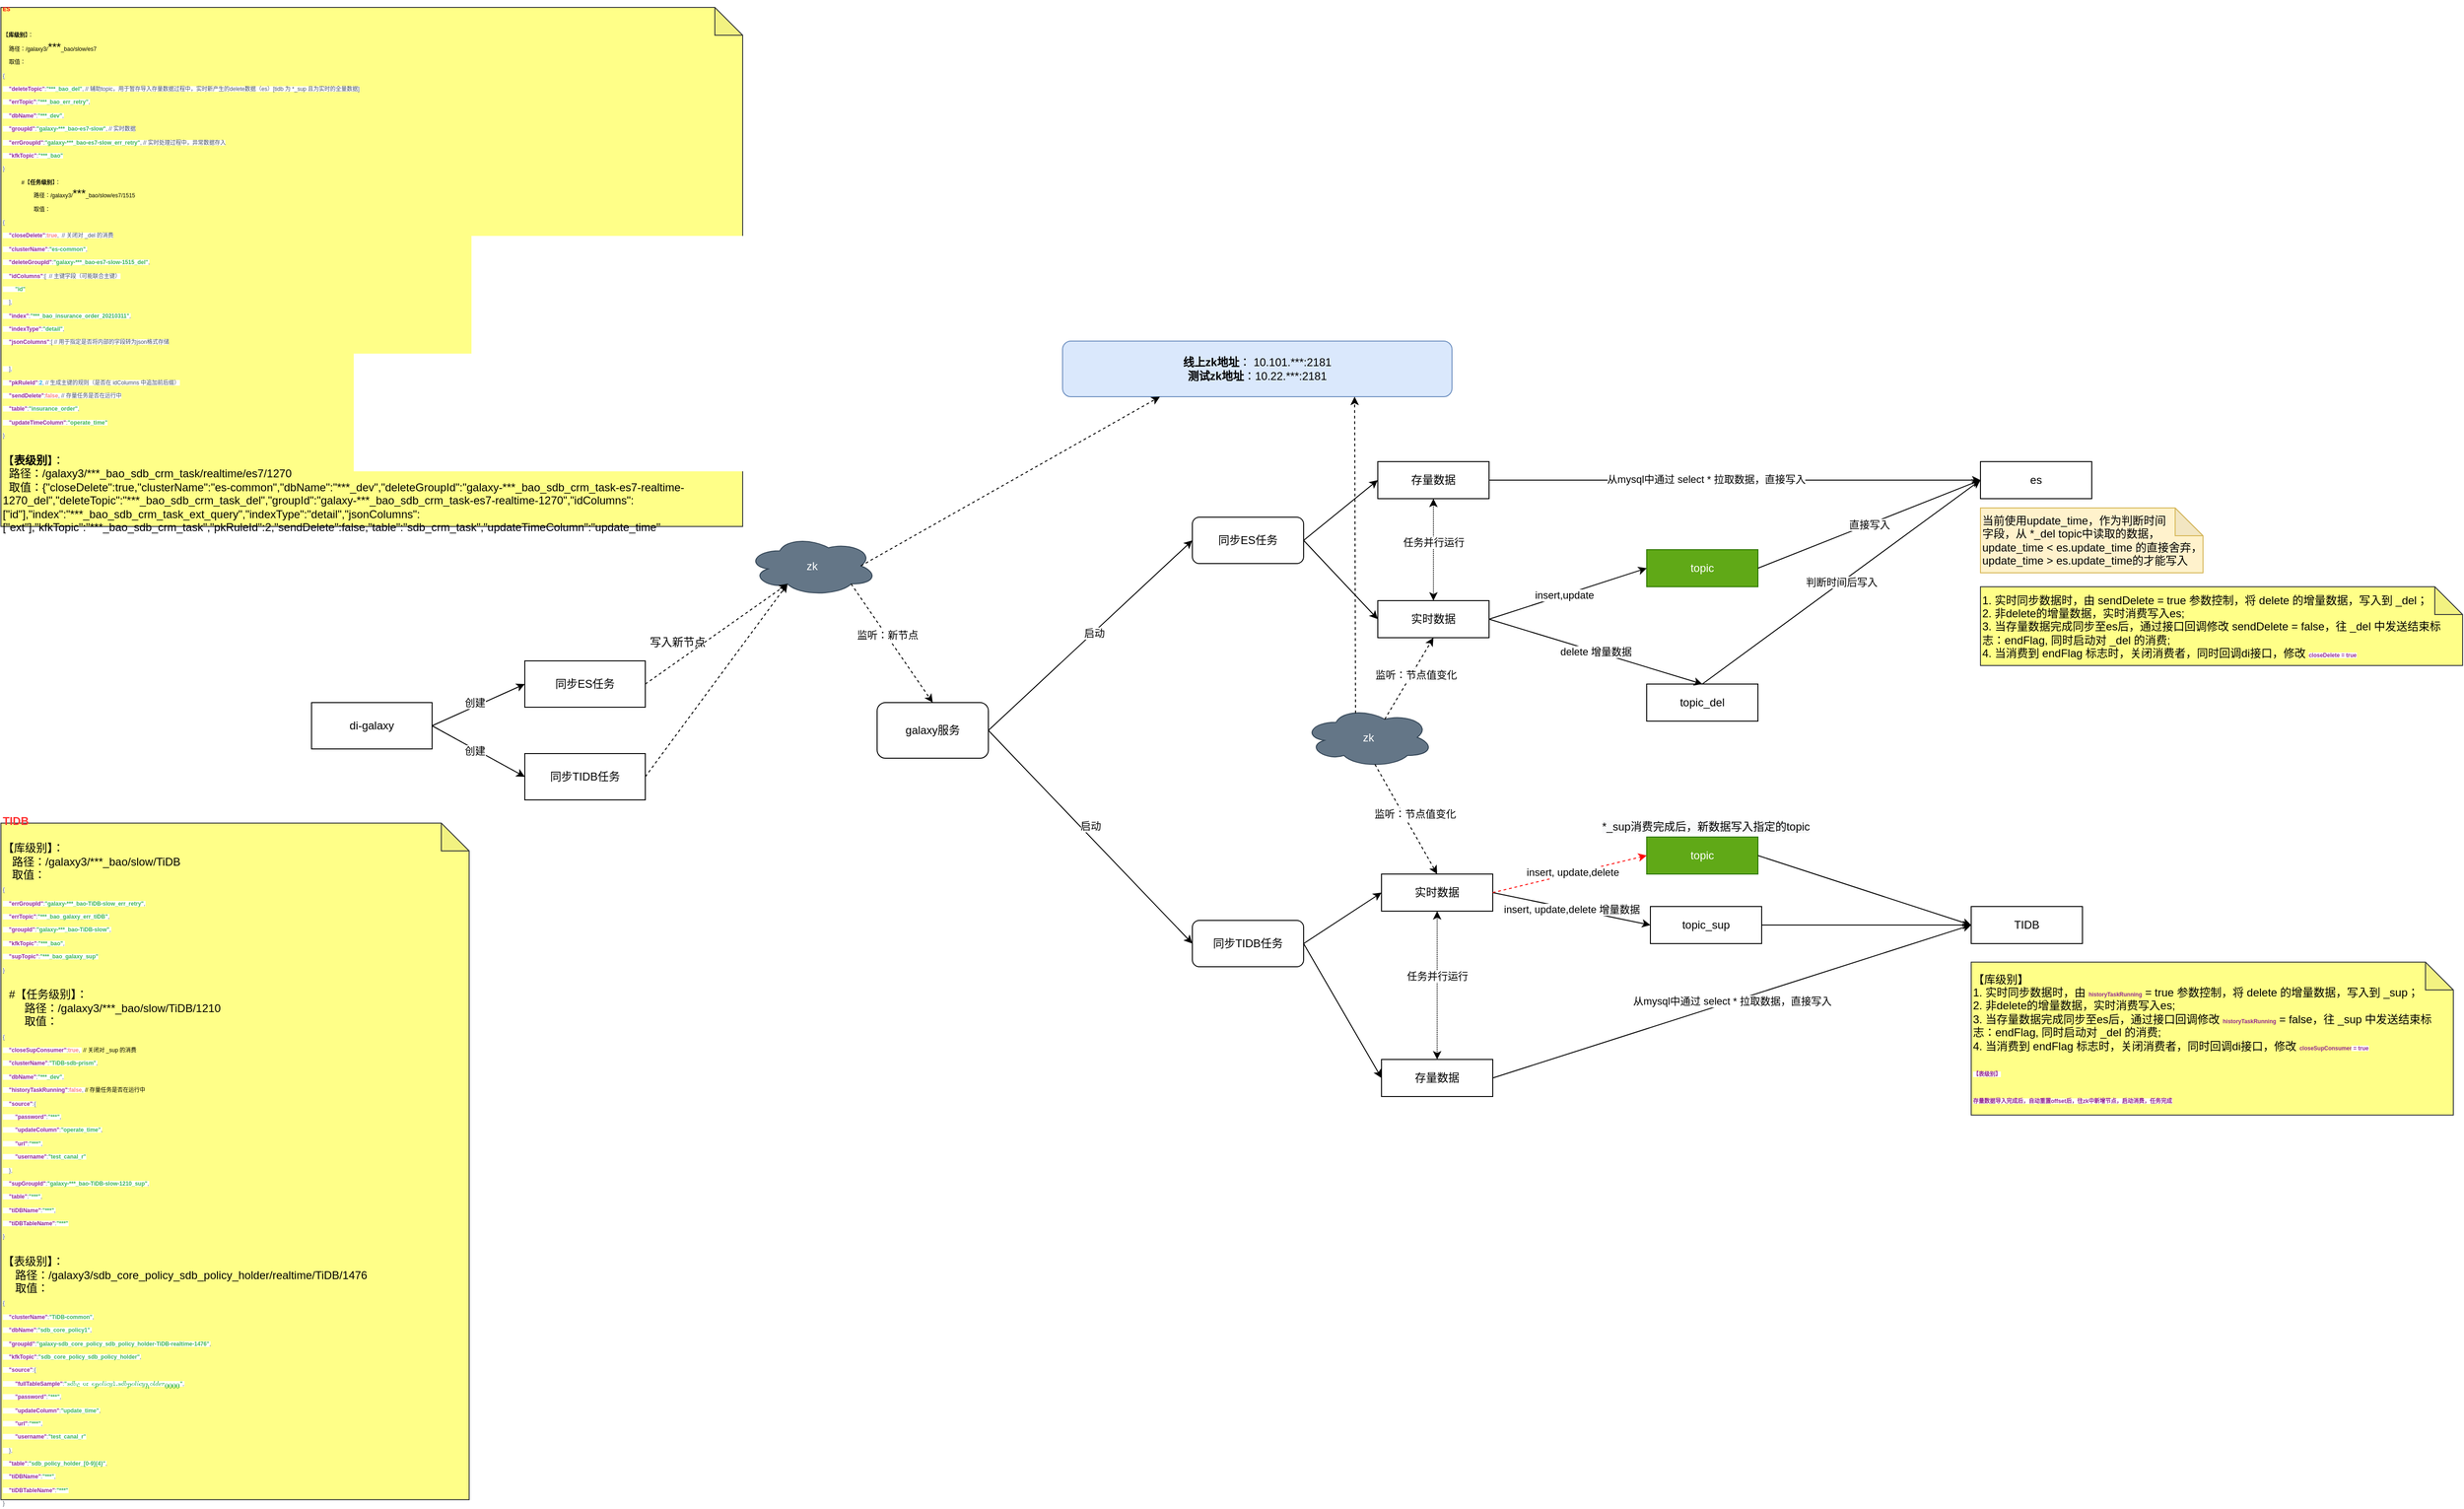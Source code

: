 <mxfile version="15.6.3" type="github">
  <diagram id="AYHLa6kDJ4-crN3OEuM6" name="Page-1">
    <mxGraphModel dx="2301" dy="1769" grid="1" gridSize="10" guides="1" tooltips="1" connect="1" arrows="1" fold="1" page="1" pageScale="1" pageWidth="827" pageHeight="1169" math="0" shadow="0">
      <root>
        <mxCell id="0" />
        <mxCell id="1" parent="0" />
        <mxCell id="rasIPgpJ51-KkkW6Vn-_-1" value="di-galaxy" style="rounded=0;whiteSpace=wrap;html=1;" parent="1" vertex="1">
          <mxGeometry x="90" y="290" width="130" height="50" as="geometry" />
        </mxCell>
        <mxCell id="rasIPgpJ51-KkkW6Vn-_-3" value="同步ES任务" style="rounded=0;whiteSpace=wrap;html=1;" parent="1" vertex="1">
          <mxGeometry x="320" y="245" width="130" height="50" as="geometry" />
        </mxCell>
        <mxCell id="rasIPgpJ51-KkkW6Vn-_-7" value="同步TIDB任务" style="rounded=0;whiteSpace=wrap;html=1;" parent="1" vertex="1">
          <mxGeometry x="320" y="345" width="130" height="50" as="geometry" />
        </mxCell>
        <mxCell id="rasIPgpJ51-KkkW6Vn-_-8" value="galaxy服务" style="rounded=1;whiteSpace=wrap;html=1;" parent="1" vertex="1">
          <mxGeometry x="700" y="290" width="120" height="60" as="geometry" />
        </mxCell>
        <mxCell id="rasIPgpJ51-KkkW6Vn-_-9" value="" style="endArrow=classic;html=1;entryX=0;entryY=0.5;entryDx=0;entryDy=0;exitX=1;exitY=0.5;exitDx=0;exitDy=0;" parent="1" source="rasIPgpJ51-KkkW6Vn-_-1" target="rasIPgpJ51-KkkW6Vn-_-3" edge="1">
          <mxGeometry width="50" height="50" relative="1" as="geometry">
            <mxPoint x="210" y="435" as="sourcePoint" />
            <mxPoint x="260" y="385" as="targetPoint" />
          </mxGeometry>
        </mxCell>
        <mxCell id="rasIPgpJ51-KkkW6Vn-_-13" value="创建" style="edgeLabel;html=1;align=center;verticalAlign=middle;resizable=0;points=[];" parent="rasIPgpJ51-KkkW6Vn-_-9" vertex="1" connectable="0">
          <mxGeometry x="-0.048" y="4" relative="1" as="geometry">
            <mxPoint as="offset" />
          </mxGeometry>
        </mxCell>
        <mxCell id="rasIPgpJ51-KkkW6Vn-_-10" value="" style="endArrow=classic;html=1;entryX=0;entryY=0.5;entryDx=0;entryDy=0;exitX=1;exitY=0.5;exitDx=0;exitDy=0;" parent="1" source="rasIPgpJ51-KkkW6Vn-_-1" target="rasIPgpJ51-KkkW6Vn-_-7" edge="1">
          <mxGeometry width="50" height="50" relative="1" as="geometry">
            <mxPoint x="209" y="310" as="sourcePoint" />
            <mxPoint x="300" y="385" as="targetPoint" />
          </mxGeometry>
        </mxCell>
        <mxCell id="rasIPgpJ51-KkkW6Vn-_-14" value="创建" style="edgeLabel;html=1;align=center;verticalAlign=middle;resizable=0;points=[];" parent="rasIPgpJ51-KkkW6Vn-_-10" vertex="1" connectable="0">
          <mxGeometry x="-0.074" y="-1" relative="1" as="geometry">
            <mxPoint as="offset" />
          </mxGeometry>
        </mxCell>
        <mxCell id="rasIPgpJ51-KkkW6Vn-_-19" value="&lt;span&gt;同步ES任务&lt;/span&gt;" style="rounded=1;whiteSpace=wrap;html=1;" parent="1" vertex="1">
          <mxGeometry x="1040" y="90" width="120" height="50" as="geometry" />
        </mxCell>
        <mxCell id="rasIPgpJ51-KkkW6Vn-_-20" value="存量数据" style="rounded=0;whiteSpace=wrap;html=1;" parent="1" vertex="1">
          <mxGeometry x="1240" y="30" width="120" height="40" as="geometry" />
        </mxCell>
        <mxCell id="rasIPgpJ51-KkkW6Vn-_-21" value="实时数据" style="rounded=0;whiteSpace=wrap;html=1;" parent="1" vertex="1">
          <mxGeometry x="1240" y="180" width="120" height="40" as="geometry" />
        </mxCell>
        <mxCell id="rasIPgpJ51-KkkW6Vn-_-22" value="" style="endArrow=classic;html=1;exitX=1;exitY=0.5;exitDx=0;exitDy=0;entryX=0;entryY=0.5;entryDx=0;entryDy=0;" parent="1" source="rasIPgpJ51-KkkW6Vn-_-19" target="rasIPgpJ51-KkkW6Vn-_-20" edge="1">
          <mxGeometry width="50" height="50" relative="1" as="geometry">
            <mxPoint x="1190" y="130" as="sourcePoint" />
            <mxPoint x="1240" y="80" as="targetPoint" />
          </mxGeometry>
        </mxCell>
        <mxCell id="rasIPgpJ51-KkkW6Vn-_-24" value="es" style="rounded=0;whiteSpace=wrap;html=1;" parent="1" vertex="1">
          <mxGeometry x="1890" y="30" width="120" height="40" as="geometry" />
        </mxCell>
        <mxCell id="rasIPgpJ51-KkkW6Vn-_-25" value="" style="endArrow=classic;html=1;exitX=1;exitY=0.5;exitDx=0;exitDy=0;entryX=0;entryY=0.5;entryDx=0;entryDy=0;" parent="1" source="rasIPgpJ51-KkkW6Vn-_-20" target="rasIPgpJ51-KkkW6Vn-_-24" edge="1">
          <mxGeometry width="50" height="50" relative="1" as="geometry">
            <mxPoint x="1400" y="80" as="sourcePoint" />
            <mxPoint x="1450" y="30" as="targetPoint" />
          </mxGeometry>
        </mxCell>
        <mxCell id="rasIPgpJ51-KkkW6Vn-_-32" value="从mysql中通过 select * 拉取数据，直接写入" style="edgeLabel;html=1;align=center;verticalAlign=middle;resizable=0;points=[];" parent="rasIPgpJ51-KkkW6Vn-_-25" vertex="1" connectable="0">
          <mxGeometry x="-0.119" y="1" relative="1" as="geometry">
            <mxPoint as="offset" />
          </mxGeometry>
        </mxCell>
        <mxCell id="rasIPgpJ51-KkkW6Vn-_-27" value="" style="endArrow=classic;html=1;exitX=1;exitY=0.5;exitDx=0;exitDy=0;entryX=0;entryY=0.5;entryDx=0;entryDy=0;" parent="1" source="rasIPgpJ51-KkkW6Vn-_-19" target="rasIPgpJ51-KkkW6Vn-_-21" edge="1">
          <mxGeometry width="50" height="50" relative="1" as="geometry">
            <mxPoint x="1140" y="170" as="sourcePoint" />
            <mxPoint x="1190" y="120" as="targetPoint" />
          </mxGeometry>
        </mxCell>
        <mxCell id="rasIPgpJ51-KkkW6Vn-_-34" value="topic_del" style="rounded=0;whiteSpace=wrap;html=1;" parent="1" vertex="1">
          <mxGeometry x="1530" y="270" width="120" height="40" as="geometry" />
        </mxCell>
        <mxCell id="rasIPgpJ51-KkkW6Vn-_-35" value="topic" style="rounded=0;whiteSpace=wrap;html=1;fillColor=#60a917;strokeColor=#2D7600;fontColor=#ffffff;" parent="1" vertex="1">
          <mxGeometry x="1530" y="125" width="120" height="40" as="geometry" />
        </mxCell>
        <mxCell id="rasIPgpJ51-KkkW6Vn-_-37" value="delete 增量数据" style="endArrow=classic;html=1;exitX=1;exitY=0.5;exitDx=0;exitDy=0;entryX=0.5;entryY=0;entryDx=0;entryDy=0;" parent="1" source="rasIPgpJ51-KkkW6Vn-_-21" target="rasIPgpJ51-KkkW6Vn-_-34" edge="1">
          <mxGeometry width="50" height="50" relative="1" as="geometry">
            <mxPoint x="1440" y="340" as="sourcePoint" />
            <mxPoint x="1530" y="260" as="targetPoint" />
          </mxGeometry>
        </mxCell>
        <mxCell id="rasIPgpJ51-KkkW6Vn-_-38" value="" style="endArrow=classic;html=1;exitX=1;exitY=0.5;exitDx=0;exitDy=0;entryX=0;entryY=0.5;entryDx=0;entryDy=0;" parent="1" source="rasIPgpJ51-KkkW6Vn-_-21" target="rasIPgpJ51-KkkW6Vn-_-35" edge="1">
          <mxGeometry width="50" height="50" relative="1" as="geometry">
            <mxPoint x="1320" y="360" as="sourcePoint" />
            <mxPoint x="1370" y="310" as="targetPoint" />
          </mxGeometry>
        </mxCell>
        <mxCell id="rasIPgpJ51-KkkW6Vn-_-40" value="insert,update" style="edgeLabel;html=1;align=center;verticalAlign=middle;resizable=0;points=[];" parent="rasIPgpJ51-KkkW6Vn-_-38" vertex="1" connectable="0">
          <mxGeometry x="-0.05" y="-1" relative="1" as="geometry">
            <mxPoint y="-1" as="offset" />
          </mxGeometry>
        </mxCell>
        <mxCell id="rasIPgpJ51-KkkW6Vn-_-41" value="直接写入" style="endArrow=classic;html=1;exitX=1;exitY=0.5;exitDx=0;exitDy=0;entryX=0;entryY=0.5;entryDx=0;entryDy=0;" parent="1" source="rasIPgpJ51-KkkW6Vn-_-35" target="rasIPgpJ51-KkkW6Vn-_-24" edge="1">
          <mxGeometry width="50" height="50" relative="1" as="geometry">
            <mxPoint x="1810" y="210" as="sourcePoint" />
            <mxPoint x="1860" y="160" as="targetPoint" />
          </mxGeometry>
        </mxCell>
        <mxCell id="rasIPgpJ51-KkkW6Vn-_-42" value="判断时间后写入" style="endArrow=classic;html=1;exitX=0.5;exitY=0;exitDx=0;exitDy=0;entryX=0;entryY=0.5;entryDx=0;entryDy=0;" parent="1" source="rasIPgpJ51-KkkW6Vn-_-34" target="rasIPgpJ51-KkkW6Vn-_-24" edge="1">
          <mxGeometry width="50" height="50" relative="1" as="geometry">
            <mxPoint x="1650" y="260" as="sourcePoint" />
            <mxPoint x="1840" y="220" as="targetPoint" />
          </mxGeometry>
        </mxCell>
        <mxCell id="rasIPgpJ51-KkkW6Vn-_-44" value="当前使用update_time，作为判断时间&lt;br&gt;字段，从 *_del topic中读取的数据，update_time &amp;lt; es.update_time 的直接舍弃，update_time &amp;gt; es.update_time的才能写入" style="shape=note;whiteSpace=wrap;html=1;backgroundOutline=1;darkOpacity=0.05;fillColor=#fff2cc;strokeColor=#d6b656;align=left;" parent="1" vertex="1">
          <mxGeometry x="1890" y="80" width="240" height="70" as="geometry" />
        </mxCell>
        <mxCell id="rasIPgpJ51-KkkW6Vn-_-45" value="&lt;span&gt;同步TIDB任务&lt;/span&gt;" style="rounded=1;whiteSpace=wrap;html=1;" parent="1" vertex="1">
          <mxGeometry x="1040" y="525" width="120" height="50" as="geometry" />
        </mxCell>
        <mxCell id="rasIPgpJ51-KkkW6Vn-_-46" value="存量数据" style="rounded=0;whiteSpace=wrap;html=1;" parent="1" vertex="1">
          <mxGeometry x="1244" y="675" width="120" height="40" as="geometry" />
        </mxCell>
        <mxCell id="rasIPgpJ51-KkkW6Vn-_-47" value="实时数据" style="rounded=0;whiteSpace=wrap;html=1;" parent="1" vertex="1">
          <mxGeometry x="1244" y="475" width="120" height="40" as="geometry" />
        </mxCell>
        <mxCell id="rasIPgpJ51-KkkW6Vn-_-48" value="TIDB" style="rounded=0;whiteSpace=wrap;html=1;" parent="1" vertex="1">
          <mxGeometry x="1880" y="510" width="120" height="40" as="geometry" />
        </mxCell>
        <mxCell id="rasIPgpJ51-KkkW6Vn-_-51" value="" style="endArrow=classic;html=1;exitX=1;exitY=0.5;exitDx=0;exitDy=0;entryX=0;entryY=0.5;entryDx=0;entryDy=0;" parent="1" source="rasIPgpJ51-KkkW6Vn-_-45" target="rasIPgpJ51-KkkW6Vn-_-46" edge="1">
          <mxGeometry width="50" height="50" relative="1" as="geometry">
            <mxPoint x="1190" y="485" as="sourcePoint" />
            <mxPoint x="1240" y="435" as="targetPoint" />
          </mxGeometry>
        </mxCell>
        <mxCell id="rasIPgpJ51-KkkW6Vn-_-53" value="从mysql中通过 select * 拉取数据，直接写入" style="endArrow=classic;html=1;strokeColor=#000000;exitX=1;exitY=0.5;exitDx=0;exitDy=0;entryX=0;entryY=0.5;entryDx=0;entryDy=0;" parent="1" source="rasIPgpJ51-KkkW6Vn-_-46" target="rasIPgpJ51-KkkW6Vn-_-48" edge="1">
          <mxGeometry width="50" height="50" relative="1" as="geometry">
            <mxPoint x="1420" y="495" as="sourcePoint" />
            <mxPoint x="1470" y="445" as="targetPoint" />
          </mxGeometry>
        </mxCell>
        <mxCell id="rasIPgpJ51-KkkW6Vn-_-54" value="" style="endArrow=classic;startArrow=classic;html=1;strokeColor=#000000;entryX=0.5;entryY=1;entryDx=0;entryDy=0;exitX=0.5;exitY=0;exitDx=0;exitDy=0;dashed=1;dashPattern=1 1;" parent="1" source="rasIPgpJ51-KkkW6Vn-_-21" target="rasIPgpJ51-KkkW6Vn-_-20" edge="1">
          <mxGeometry width="50" height="50" relative="1" as="geometry">
            <mxPoint x="1280" y="150" as="sourcePoint" />
            <mxPoint x="1330" y="100" as="targetPoint" />
          </mxGeometry>
        </mxCell>
        <mxCell id="rasIPgpJ51-KkkW6Vn-_-55" value="任务并行运行" style="edgeLabel;html=1;align=center;verticalAlign=middle;resizable=0;points=[];" parent="rasIPgpJ51-KkkW6Vn-_-54" vertex="1" connectable="0">
          <mxGeometry x="0.145" relative="1" as="geometry">
            <mxPoint as="offset" />
          </mxGeometry>
        </mxCell>
        <mxCell id="rasIPgpJ51-KkkW6Vn-_-58" value="" style="endArrow=classic;startArrow=classic;html=1;dashed=1;dashPattern=1 1;strokeColor=#000000;entryX=0.5;entryY=0;entryDx=0;entryDy=0;exitX=0.5;exitY=1;exitDx=0;exitDy=0;" parent="1" source="rasIPgpJ51-KkkW6Vn-_-47" target="rasIPgpJ51-KkkW6Vn-_-46" edge="1">
          <mxGeometry width="50" height="50" relative="1" as="geometry">
            <mxPoint x="1304" y="505" as="sourcePoint" />
            <mxPoint x="1304" y="645" as="targetPoint" />
          </mxGeometry>
        </mxCell>
        <mxCell id="rasIPgpJ51-KkkW6Vn-_-59" value="&lt;span style=&quot;color: rgba(0 , 0 , 0 , 0) ; font-family: monospace ; font-size: 0px ; background-color: rgb(248 , 249 , 250)&quot;&gt;%3CmxGraphModel%3E%3Croot%3E%3CmxCell%20id%3D%220%22%2F%3E%3CmxCell%20id%3D%221%22%20parent%3D%220%22%2F%3E%3CmxCell%20id%3D%222%22%20value%3D%22%E4%BB%BB%E5%8A%A1%E5%B9%B6%E8%A1%8C%E8%BF%90%E8%A1%8C%22%20style%3D%22edgeLabel%3Bhtml%3D1%3Balign%3Dcenter%3BverticalAlign%3Dmiddle%3Bresizable%3D0%3Bpoints%3D%5B%5D%3B%22%20vertex%3D%221%22%20connectable%3D%220%22%20parent%3D%221%22%3E%3CmxGeometry%20x%3D%22350%22%20y%3D%22577%22%20as%3D%22geometry%22%2F%3E%3C%2FmxCell%3E%3C%2Froot%3E%3C%2FmxGraphModel%3Ererenw&amp;nbsp;&lt;/span&gt;" style="edgeLabel;html=1;align=center;verticalAlign=middle;resizable=0;points=[];" parent="rasIPgpJ51-KkkW6Vn-_-58" vertex="1" connectable="0">
          <mxGeometry x="0.091" y="1" relative="1" as="geometry">
            <mxPoint as="offset" />
          </mxGeometry>
        </mxCell>
        <mxCell id="rasIPgpJ51-KkkW6Vn-_-60" value="任务并行运行" style="edgeLabel;html=1;align=center;verticalAlign=middle;resizable=0;points=[];" parent="rasIPgpJ51-KkkW6Vn-_-58" vertex="1" connectable="0">
          <mxGeometry x="-0.036" relative="1" as="geometry">
            <mxPoint y="-7" as="offset" />
          </mxGeometry>
        </mxCell>
        <mxCell id="rasIPgpJ51-KkkW6Vn-_-61" value="topic_sup" style="rounded=0;whiteSpace=wrap;html=1;" parent="1" vertex="1">
          <mxGeometry x="1534" y="510" width="120" height="40" as="geometry" />
        </mxCell>
        <mxCell id="rasIPgpJ51-KkkW6Vn-_-62" value="topic" style="rounded=0;whiteSpace=wrap;html=1;fillColor=#60a917;strokeColor=#2D7600;fontColor=#ffffff;" parent="1" vertex="1">
          <mxGeometry x="1530" y="435" width="120" height="40" as="geometry" />
        </mxCell>
        <mxCell id="rasIPgpJ51-KkkW6Vn-_-63" value="insert, update,delete 增量数据" style="endArrow=classic;html=1;strokeColor=#000000;exitX=1;exitY=0.5;exitDx=0;exitDy=0;entryX=0;entryY=0.5;entryDx=0;entryDy=0;" parent="1" source="rasIPgpJ51-KkkW6Vn-_-47" target="rasIPgpJ51-KkkW6Vn-_-61" edge="1">
          <mxGeometry width="50" height="50" relative="1" as="geometry">
            <mxPoint x="1390" y="665" as="sourcePoint" />
            <mxPoint x="1440" y="615" as="targetPoint" />
          </mxGeometry>
        </mxCell>
        <mxCell id="rasIPgpJ51-KkkW6Vn-_-64" value="" style="endArrow=classic;html=1;exitX=1;exitY=0.5;exitDx=0;exitDy=0;entryX=0;entryY=0.5;entryDx=0;entryDy=0;dashed=1;strokeColor=#FF0000;" parent="1" source="rasIPgpJ51-KkkW6Vn-_-47" target="rasIPgpJ51-KkkW6Vn-_-62" edge="1">
          <mxGeometry width="50" height="50" relative="1" as="geometry">
            <mxPoint x="1400" y="625" as="sourcePoint" />
            <mxPoint x="1450" y="575" as="targetPoint" />
          </mxGeometry>
        </mxCell>
        <mxCell id="rasIPgpJ51-KkkW6Vn-_-65" value="insert, update,delete" style="edgeLabel;html=1;align=center;verticalAlign=middle;resizable=0;points=[];" parent="rasIPgpJ51-KkkW6Vn-_-64" vertex="1" connectable="0">
          <mxGeometry x="0.037" y="2" relative="1" as="geometry">
            <mxPoint as="offset" />
          </mxGeometry>
        </mxCell>
        <mxCell id="rasIPgpJ51-KkkW6Vn-_-67" value="&lt;meta charset=&quot;utf-8&quot;&gt;&lt;span style=&quot;color: rgb(0, 0, 0); font-family: helvetica; font-size: 12px; font-style: normal; font-weight: 400; letter-spacing: normal; text-align: center; text-indent: 0px; text-transform: none; word-spacing: 0px; background-color: rgb(248, 249, 250); display: inline; float: none;&quot;&gt;*_sup消费完成后，新数据写入指定的topic&lt;/span&gt;" style="text;whiteSpace=wrap;html=1;" parent="1" vertex="1">
          <mxGeometry x="1480" y="410" width="250" height="30" as="geometry" />
        </mxCell>
        <mxCell id="rasIPgpJ51-KkkW6Vn-_-68" value="" style="endArrow=classic;html=1;exitX=1;exitY=0.5;exitDx=0;exitDy=0;entryX=0;entryY=0.5;entryDx=0;entryDy=0;" parent="1" source="rasIPgpJ51-KkkW6Vn-_-61" target="rasIPgpJ51-KkkW6Vn-_-48" edge="1">
          <mxGeometry width="50" height="50" relative="1" as="geometry">
            <mxPoint x="1770" y="675" as="sourcePoint" />
            <mxPoint x="1820" y="625" as="targetPoint" />
          </mxGeometry>
        </mxCell>
        <mxCell id="rasIPgpJ51-KkkW6Vn-_-69" value="" style="endArrow=classic;html=1;strokeColor=#000000;exitX=1;exitY=0.5;exitDx=0;exitDy=0;entryX=0;entryY=0.5;entryDx=0;entryDy=0;" parent="1" source="rasIPgpJ51-KkkW6Vn-_-62" target="rasIPgpJ51-KkkW6Vn-_-48" edge="1">
          <mxGeometry width="50" height="50" relative="1" as="geometry">
            <mxPoint x="1780" y="685" as="sourcePoint" />
            <mxPoint x="1830" y="635" as="targetPoint" />
          </mxGeometry>
        </mxCell>
        <mxCell id="rasIPgpJ51-KkkW6Vn-_-70" value="" style="endArrow=classic;html=1;strokeColor=#000000;exitX=1;exitY=0.5;exitDx=0;exitDy=0;entryX=0;entryY=0.5;entryDx=0;entryDy=0;" parent="1" source="rasIPgpJ51-KkkW6Vn-_-45" target="rasIPgpJ51-KkkW6Vn-_-47" edge="1">
          <mxGeometry width="50" height="50" relative="1" as="geometry">
            <mxPoint x="1130" y="485" as="sourcePoint" />
            <mxPoint x="1180" y="435" as="targetPoint" />
          </mxGeometry>
        </mxCell>
        <mxCell id="rasIPgpJ51-KkkW6Vn-_-71" value="zk" style="ellipse;shape=cloud;whiteSpace=wrap;html=1;fillColor=#647687;strokeColor=#314354;fontColor=#ffffff;" parent="1" vertex="1">
          <mxGeometry x="560" y="110" width="140" height="65" as="geometry" />
        </mxCell>
        <mxCell id="rasIPgpJ51-KkkW6Vn-_-72" value="" style="endArrow=classic;html=1;strokeColor=#000000;exitX=1;exitY=0.5;exitDx=0;exitDy=0;entryX=0.31;entryY=0.8;entryDx=0;entryDy=0;entryPerimeter=0;dashed=1;" parent="1" source="rasIPgpJ51-KkkW6Vn-_-3" target="rasIPgpJ51-KkkW6Vn-_-71" edge="1">
          <mxGeometry width="50" height="50" relative="1" as="geometry">
            <mxPoint x="510" y="235" as="sourcePoint" />
            <mxPoint x="560" y="185" as="targetPoint" />
          </mxGeometry>
        </mxCell>
        <mxCell id="rasIPgpJ51-KkkW6Vn-_-73" value="" style="endArrow=classic;html=1;strokeColor=#000000;exitX=1;exitY=0.5;exitDx=0;exitDy=0;entryX=0.31;entryY=0.8;entryDx=0;entryDy=0;entryPerimeter=0;dashed=1;" parent="1" source="rasIPgpJ51-KkkW6Vn-_-7" target="rasIPgpJ51-KkkW6Vn-_-71" edge="1">
          <mxGeometry width="50" height="50" relative="1" as="geometry">
            <mxPoint x="570" y="370" as="sourcePoint" />
            <mxPoint x="620" y="320" as="targetPoint" />
          </mxGeometry>
        </mxCell>
        <mxCell id="rasIPgpJ51-KkkW6Vn-_-74" value="" style="endArrow=classic;html=1;dashed=1;strokeColor=#000000;exitX=0.8;exitY=0.8;exitDx=0;exitDy=0;exitPerimeter=0;entryX=0.5;entryY=0;entryDx=0;entryDy=0;" parent="1" source="rasIPgpJ51-KkkW6Vn-_-71" target="rasIPgpJ51-KkkW6Vn-_-8" edge="1">
          <mxGeometry width="50" height="50" relative="1" as="geometry">
            <mxPoint x="620" y="270" as="sourcePoint" />
            <mxPoint x="670" y="220" as="targetPoint" />
          </mxGeometry>
        </mxCell>
        <mxCell id="rasIPgpJ51-KkkW6Vn-_-76" value="监听：新节点" style="edgeLabel;html=1;align=center;verticalAlign=middle;resizable=0;points=[];" parent="rasIPgpJ51-KkkW6Vn-_-74" vertex="1" connectable="0">
          <mxGeometry x="-0.143" y="1" relative="1" as="geometry">
            <mxPoint y="1" as="offset" />
          </mxGeometry>
        </mxCell>
        <mxCell id="rasIPgpJ51-KkkW6Vn-_-75" value="写入新节点" style="text;html=1;strokeColor=none;fillColor=none;align=center;verticalAlign=middle;whiteSpace=wrap;rounded=0;" parent="1" vertex="1">
          <mxGeometry x="440" y="215" width="90" height="20" as="geometry" />
        </mxCell>
        <mxCell id="rasIPgpJ51-KkkW6Vn-_-77" value="" style="endArrow=classic;html=1;strokeColor=#000000;exitX=1;exitY=0.5;exitDx=0;exitDy=0;entryX=0;entryY=0.5;entryDx=0;entryDy=0;" parent="1" source="rasIPgpJ51-KkkW6Vn-_-8" target="rasIPgpJ51-KkkW6Vn-_-19" edge="1">
          <mxGeometry width="50" height="50" relative="1" as="geometry">
            <mxPoint x="900" y="320" as="sourcePoint" />
            <mxPoint x="950" y="270" as="targetPoint" />
          </mxGeometry>
        </mxCell>
        <mxCell id="rasIPgpJ51-KkkW6Vn-_-80" value="启动" style="edgeLabel;html=1;align=center;verticalAlign=middle;resizable=0;points=[];" parent="rasIPgpJ51-KkkW6Vn-_-77" vertex="1" connectable="0">
          <mxGeometry x="0.031" y="-1" relative="1" as="geometry">
            <mxPoint as="offset" />
          </mxGeometry>
        </mxCell>
        <mxCell id="rasIPgpJ51-KkkW6Vn-_-78" value="" style="endArrow=classic;html=1;strokeColor=#000000;entryX=0;entryY=0.5;entryDx=0;entryDy=0;" parent="1" target="rasIPgpJ51-KkkW6Vn-_-45" edge="1">
          <mxGeometry width="50" height="50" relative="1" as="geometry">
            <mxPoint x="820" y="320" as="sourcePoint" />
            <mxPoint x="960" y="330" as="targetPoint" />
          </mxGeometry>
        </mxCell>
        <mxCell id="rasIPgpJ51-KkkW6Vn-_-81" value="启动" style="edgeLabel;html=1;align=center;verticalAlign=middle;resizable=0;points=[];" parent="rasIPgpJ51-KkkW6Vn-_-78" vertex="1" connectable="0">
          <mxGeometry x="-0.167" y="-3" relative="1" as="geometry">
            <mxPoint x="20" y="5" as="offset" />
          </mxGeometry>
        </mxCell>
        <mxCell id="rasIPgpJ51-KkkW6Vn-_-88" value="&lt;font style=&quot;font-size: 6px&quot;&gt;&lt;b&gt;&lt;font color=&quot;#ff0000&quot;&gt;ES&lt;/font&gt;&lt;/b&gt;&lt;br&gt;&lt;br&gt;【&lt;b&gt;库级别&lt;/b&gt;】：&lt;br&gt;&amp;nbsp; &amp;nbsp; 路径：/galaxy3/&lt;span style=&quot;font-size: 12px&quot;&gt;***&lt;/span&gt;_bao/slow/es7&lt;br&gt;&amp;nbsp; &amp;nbsp; 取值：&lt;br&gt;&lt;font&gt;&lt;span style=&quot;color: rgb(74 , 85 , 96) ; font-family: &amp;#34;menlo&amp;#34; , monospace , &amp;#34;tahoma&amp;#34; , , ; background-color: rgb(255 , 255 , 255)&quot;&gt;{&lt;/span&gt;&lt;br style=&quot;box-sizing: border-box ; color: rgb(74 , 85 , 96) ; font-family: &amp;#34;menlo&amp;#34; , monospace , &amp;#34;tahoma&amp;#34; , , ; background-color: rgb(255 , 255 , 255)&quot;&gt;&lt;span style=&quot;color: rgb(74 , 85 , 96) ; font-family: &amp;#34;menlo&amp;#34; , monospace , &amp;#34;tahoma&amp;#34; , , ; background-color: rgb(255 , 255 , 255)&quot;&gt;&amp;nbsp;&amp;nbsp;&amp;nbsp;&amp;nbsp;&lt;/span&gt;&lt;span class=&quot;json_key&quot; style=&quot;box-sizing: border-box ; color: rgb(146 , 39 , 143) ; font-weight: bold ; font-family: &amp;#34;menlo&amp;#34; , monospace , &amp;#34;tahoma&amp;#34; , , ; background-color: rgb(255 , 255 , 255)&quot;&gt;&quot;deleteTopic&quot;&lt;/span&gt;&lt;span style=&quot;color: rgb(74 , 85 , 96) ; font-family: &amp;#34;menlo&amp;#34; , monospace , &amp;#34;tahoma&amp;#34; , , ; background-color: rgb(255 , 255 , 255)&quot;&gt;:&lt;/span&gt;&lt;span class=&quot;json_string&quot; style=&quot;box-sizing: border-box ; color: rgb(58 , 181 , 74) ; font-weight: bold ; font-family: &amp;#34;menlo&amp;#34; , monospace , &amp;#34;tahoma&amp;#34; , , ; background-color: rgb(255 , 255 , 255)&quot;&gt;&quot;***_bao_del&quot;&lt;/span&gt;&lt;span style=&quot;color: rgb(74 , 85 , 96) ; font-family: &amp;#34;menlo&amp;#34; , monospace , &amp;#34;tahoma&amp;#34; , , ; background-color: rgb(255 , 255 , 255)&quot;&gt;, // 辅助topic，用于暂存导入存量数据过程中，实时新产生的delete数据（es）[tidb 为 *_sup 且为实时的全量数据]&lt;/span&gt;&lt;br style=&quot;box-sizing: border-box ; color: rgb(74 , 85 , 96) ; font-family: &amp;#34;menlo&amp;#34; , monospace , &amp;#34;tahoma&amp;#34; , , ; background-color: rgb(255 , 255 , 255)&quot;&gt;&lt;span style=&quot;color: rgb(74 , 85 , 96) ; font-family: &amp;#34;menlo&amp;#34; , monospace , &amp;#34;tahoma&amp;#34; , , ; background-color: rgb(255 , 255 , 255)&quot;&gt;&amp;nbsp;&amp;nbsp;&amp;nbsp;&amp;nbsp;&lt;/span&gt;&lt;span class=&quot;json_key&quot; style=&quot;box-sizing: border-box ; color: rgb(146 , 39 , 143) ; font-weight: bold ; font-family: &amp;#34;menlo&amp;#34; , monospace , &amp;#34;tahoma&amp;#34; , , ; background-color: rgb(255 , 255 , 255)&quot;&gt;&quot;errTopic&quot;&lt;/span&gt;&lt;span style=&quot;color: rgb(74 , 85 , 96) ; font-family: &amp;#34;menlo&amp;#34; , monospace , &amp;#34;tahoma&amp;#34; , , ; background-color: rgb(255 , 255 , 255)&quot;&gt;:&lt;/span&gt;&lt;span class=&quot;json_string&quot; style=&quot;box-sizing: border-box ; color: rgb(58 , 181 , 74) ; font-weight: bold ; font-family: &amp;#34;menlo&amp;#34; , monospace , &amp;#34;tahoma&amp;#34; , , ; background-color: rgb(255 , 255 , 255)&quot;&gt;&quot;***_bao_err_retry&quot;&lt;/span&gt;&lt;span style=&quot;color: rgb(74 , 85 , 96) ; font-family: &amp;#34;menlo&amp;#34; , monospace , &amp;#34;tahoma&amp;#34; , , ; background-color: rgb(255 , 255 , 255)&quot;&gt;,&lt;/span&gt;&lt;br style=&quot;box-sizing: border-box ; color: rgb(74 , 85 , 96) ; font-family: &amp;#34;menlo&amp;#34; , monospace , &amp;#34;tahoma&amp;#34; , , ; background-color: rgb(255 , 255 , 255)&quot;&gt;&lt;span style=&quot;color: rgb(74 , 85 , 96) ; font-family: &amp;#34;menlo&amp;#34; , monospace , &amp;#34;tahoma&amp;#34; , , ; background-color: rgb(255 , 255 , 255)&quot;&gt;&amp;nbsp;&amp;nbsp;&amp;nbsp;&amp;nbsp;&lt;/span&gt;&lt;span class=&quot;json_key&quot; style=&quot;box-sizing: border-box ; color: rgb(146 , 39 , 143) ; font-weight: bold ; font-family: &amp;#34;menlo&amp;#34; , monospace , &amp;#34;tahoma&amp;#34; , , ; background-color: rgb(255 , 255 , 255)&quot;&gt;&quot;dbName&quot;&lt;/span&gt;&lt;span style=&quot;color: rgb(74 , 85 , 96) ; font-family: &amp;#34;menlo&amp;#34; , monospace , &amp;#34;tahoma&amp;#34; , , ; background-color: rgb(255 , 255 , 255)&quot;&gt;:&lt;/span&gt;&lt;span class=&quot;json_string&quot; style=&quot;box-sizing: border-box ; color: rgb(58 , 181 , 74) ; font-weight: bold ; font-family: &amp;#34;menlo&amp;#34; , monospace , &amp;#34;tahoma&amp;#34; , , ; background-color: rgb(255 , 255 , 255)&quot;&gt;&quot;***_dev&quot;&lt;/span&gt;&lt;span style=&quot;color: rgb(74 , 85 , 96) ; font-family: &amp;#34;menlo&amp;#34; , monospace , &amp;#34;tahoma&amp;#34; , , ; background-color: rgb(255 , 255 , 255)&quot;&gt;,&lt;/span&gt;&lt;br style=&quot;box-sizing: border-box ; color: rgb(74 , 85 , 96) ; font-family: &amp;#34;menlo&amp;#34; , monospace , &amp;#34;tahoma&amp;#34; , , ; background-color: rgb(255 , 255 , 255)&quot;&gt;&lt;span style=&quot;color: rgb(74 , 85 , 96) ; font-family: &amp;#34;menlo&amp;#34; , monospace , &amp;#34;tahoma&amp;#34; , , ; background-color: rgb(255 , 255 , 255)&quot;&gt;&amp;nbsp;&amp;nbsp;&amp;nbsp;&amp;nbsp;&lt;/span&gt;&lt;span class=&quot;json_key&quot; style=&quot;box-sizing: border-box ; color: rgb(146 , 39 , 143) ; font-weight: bold ; font-family: &amp;#34;menlo&amp;#34; , monospace , &amp;#34;tahoma&amp;#34; , , ; background-color: rgb(255 , 255 , 255)&quot;&gt;&quot;groupId&quot;&lt;/span&gt;&lt;span style=&quot;color: rgb(74 , 85 , 96) ; font-family: &amp;#34;menlo&amp;#34; , monospace , &amp;#34;tahoma&amp;#34; , , ; background-color: rgb(255 , 255 , 255)&quot;&gt;:&lt;/span&gt;&lt;span class=&quot;json_string&quot; style=&quot;box-sizing: border-box ; color: rgb(58 , 181 , 74) ; font-weight: bold ; font-family: &amp;#34;menlo&amp;#34; , monospace , &amp;#34;tahoma&amp;#34; , , ; background-color: rgb(255 , 255 , 255)&quot;&gt;&quot;galaxy-***_bao-es7-slow&quot;&lt;/span&gt;&lt;span style=&quot;color: rgb(74 , 85 , 96) ; font-family: &amp;#34;menlo&amp;#34; , monospace , &amp;#34;tahoma&amp;#34; , , ; background-color: rgb(255 , 255 , 255)&quot;&gt;, // 实时数据&lt;/span&gt;&lt;br style=&quot;box-sizing: border-box ; color: rgb(74 , 85 , 96) ; font-family: &amp;#34;menlo&amp;#34; , monospace , &amp;#34;tahoma&amp;#34; , , ; background-color: rgb(255 , 255 , 255)&quot;&gt;&lt;span style=&quot;color: rgb(74 , 85 , 96) ; font-family: &amp;#34;menlo&amp;#34; , monospace , &amp;#34;tahoma&amp;#34; , , ; background-color: rgb(255 , 255 , 255)&quot;&gt;&amp;nbsp;&amp;nbsp;&amp;nbsp;&amp;nbsp;&lt;/span&gt;&lt;span class=&quot;json_key&quot; style=&quot;box-sizing: border-box ; color: rgb(146 , 39 , 143) ; font-weight: bold ; font-family: &amp;#34;menlo&amp;#34; , monospace , &amp;#34;tahoma&amp;#34; , , ; background-color: rgb(255 , 255 , 255)&quot;&gt;&quot;errGroupId&quot;&lt;/span&gt;&lt;span style=&quot;color: rgb(74 , 85 , 96) ; font-family: &amp;#34;menlo&amp;#34; , monospace , &amp;#34;tahoma&amp;#34; , , ; background-color: rgb(255 , 255 , 255)&quot;&gt;:&lt;/span&gt;&lt;span class=&quot;json_string&quot; style=&quot;box-sizing: border-box ; color: rgb(58 , 181 , 74) ; font-weight: bold ; font-family: &amp;#34;menlo&amp;#34; , monospace , &amp;#34;tahoma&amp;#34; , , ; background-color: rgb(255 , 255 , 255)&quot;&gt;&quot;galaxy-***_bao-es7-slow_err_retry&quot;&lt;/span&gt;&lt;span style=&quot;color: rgb(74 , 85 , 96) ; font-family: &amp;#34;menlo&amp;#34; , monospace , &amp;#34;tahoma&amp;#34; , , ; background-color: rgb(255 , 255 , 255)&quot;&gt;, // 实时处理过程中，异常数据存入&lt;/span&gt;&lt;br style=&quot;box-sizing: border-box ; color: rgb(74 , 85 , 96) ; font-family: &amp;#34;menlo&amp;#34; , monospace , &amp;#34;tahoma&amp;#34; , , ; background-color: rgb(255 , 255 , 255)&quot;&gt;&lt;span style=&quot;color: rgb(74 , 85 , 96) ; font-family: &amp;#34;menlo&amp;#34; , monospace , &amp;#34;tahoma&amp;#34; , , ; background-color: rgb(255 , 255 , 255)&quot;&gt;&amp;nbsp;&amp;nbsp;&amp;nbsp;&amp;nbsp;&lt;/span&gt;&lt;span class=&quot;json_key&quot; style=&quot;box-sizing: border-box ; color: rgb(146 , 39 , 143) ; font-weight: bold ; font-family: &amp;#34;menlo&amp;#34; , monospace , &amp;#34;tahoma&amp;#34; , , ; background-color: rgb(255 , 255 , 255)&quot;&gt;&quot;kfkTopic&quot;&lt;/span&gt;&lt;span style=&quot;color: rgb(74 , 85 , 96) ; font-family: &amp;#34;menlo&amp;#34; , monospace , &amp;#34;tahoma&amp;#34; , , ; background-color: rgb(255 , 255 , 255)&quot;&gt;:&lt;/span&gt;&lt;span class=&quot;json_string&quot; style=&quot;box-sizing: border-box ; color: rgb(58 , 181 , 74) ; font-weight: bold ; font-family: &amp;#34;menlo&amp;#34; , monospace , &amp;#34;tahoma&amp;#34; , , ; background-color: rgb(255 , 255 , 255)&quot;&gt;&quot;***_bao&quot;&lt;/span&gt;&lt;br style=&quot;box-sizing: border-box ; color: rgb(74 , 85 , 96) ; font-family: &amp;#34;menlo&amp;#34; , monospace , &amp;#34;tahoma&amp;#34; , , ; background-color: rgb(255 , 255 , 255)&quot;&gt;&lt;span style=&quot;color: rgb(74 , 85 , 96) ; font-family: &amp;#34;menlo&amp;#34; , monospace , &amp;#34;tahoma&amp;#34; , , ; background-color: rgb(255 , 255 , 255)&quot;&gt;}&lt;/span&gt;&lt;/font&gt;&lt;span&gt;&lt;br&gt;&lt;/span&gt;&amp;nbsp; &amp;nbsp; &amp;nbsp; &amp;nbsp; &amp;nbsp; &amp;nbsp; #【&lt;b&gt;任务级别&lt;/b&gt;】：&lt;br&gt;&amp;nbsp; &amp;nbsp; &amp;nbsp; &amp;nbsp; &amp;nbsp; &amp;nbsp; &amp;nbsp; &amp;nbsp; &amp;nbsp; &amp;nbsp; 路径：/galaxy3/&lt;span style=&quot;font-size: 12px&quot;&gt;***&lt;/span&gt;_bao/slow/es7/1515&lt;br&gt;&amp;nbsp; &amp;nbsp; &amp;nbsp; &amp;nbsp; &amp;nbsp; &amp;nbsp; &amp;nbsp; &amp;nbsp; &amp;nbsp; &amp;nbsp; 取值：&lt;br&gt;&lt;span class=&quot;fa fa-minus-square-o&quot; style=&quot;box-sizing: border-box ; display: inline-block ; font-stretch: normal ; line-height: 1 ; font-family: &amp;#34;fontawesome&amp;#34; ; color: rgb(74 , 85 , 96) ; background-color: rgb(255 , 255 , 255) ; cursor: pointer&quot;&gt;&lt;/span&gt;&lt;font&gt;&lt;span style=&quot;color: rgb(74 , 85 , 96) ; background-color: rgb(255 , 255 , 255)&quot;&gt;{&lt;/span&gt;&lt;br style=&quot;box-sizing: border-box ; color: rgb(74 , 85 , 96) ; background-color: rgb(255 , 255 , 255)&quot;&gt;&lt;span style=&quot;color: rgb(74 , 85 , 96) ; background-color: rgb(255 , 255 , 255)&quot;&gt;&amp;nbsp;&amp;nbsp;&amp;nbsp;&amp;nbsp;&lt;/span&gt;&lt;span class=&quot;json_key&quot; style=&quot;box-sizing: border-box ; color: rgb(146 , 39 , 143) ; font-weight: bold ; background-color: rgb(255 , 255 , 255)&quot;&gt;&quot;closeDelete&quot;&lt;/span&gt;&lt;span style=&quot;color: rgb(74 , 85 , 96) ; background-color: rgb(255 , 255 , 255)&quot;&gt;:&lt;/span&gt;&lt;span class=&quot;json_boolean&quot; style=&quot;box-sizing: border-box ; color: rgb(249 , 130 , 128) ; font-weight: bold ; background-color: rgb(255 , 255 , 255)&quot;&gt;true&lt;/span&gt;&lt;span style=&quot;color: rgb(74 , 85 , 96) ; background-color: rgb(255 , 255 , 255)&quot;&gt;,&amp;nbsp; // 关闭对 _del 的消费&lt;/span&gt;&lt;br style=&quot;box-sizing: border-box ; color: rgb(74 , 85 , 96) ; background-color: rgb(255 , 255 , 255)&quot;&gt;&lt;span style=&quot;color: rgb(74 , 85 , 96) ; background-color: rgb(255 , 255 , 255)&quot;&gt;&amp;nbsp;&amp;nbsp;&amp;nbsp;&amp;nbsp;&lt;/span&gt;&lt;span class=&quot;json_key&quot; style=&quot;box-sizing: border-box ; color: rgb(146 , 39 , 143) ; font-weight: bold ; background-color: rgb(255 , 255 , 255)&quot;&gt;&quot;clusterName&quot;&lt;/span&gt;&lt;span style=&quot;color: rgb(74 , 85 , 96) ; background-color: rgb(255 , 255 , 255)&quot;&gt;:&lt;/span&gt;&lt;span class=&quot;json_string&quot; style=&quot;box-sizing: border-box ; color: rgb(58 , 181 , 74) ; font-weight: bold ; background-color: rgb(255 , 255 , 255)&quot;&gt;&quot;es-common&quot;&lt;/span&gt;&lt;span style=&quot;color: rgb(74 , 85 , 96) ; background-color: rgb(255 , 255 , 255)&quot;&gt;,&lt;/span&gt;&lt;br style=&quot;box-sizing: border-box ; color: rgb(74 , 85 , 96) ; background-color: rgb(255 , 255 , 255)&quot;&gt;&lt;span style=&quot;color: rgb(74 , 85 , 96) ; background-color: rgb(255 , 255 , 255)&quot;&gt;&amp;nbsp;&amp;nbsp;&amp;nbsp;&amp;nbsp;&lt;/span&gt;&lt;span class=&quot;json_key&quot; style=&quot;box-sizing: border-box ; color: rgb(146 , 39 , 143) ; font-weight: bold ; background-color: rgb(255 , 255 , 255)&quot;&gt;&quot;deleteGroupId&quot;&lt;/span&gt;&lt;span style=&quot;color: rgb(74 , 85 , 96) ; background-color: rgb(255 , 255 , 255)&quot;&gt;:&lt;/span&gt;&lt;span class=&quot;json_string&quot; style=&quot;box-sizing: border-box ; color: rgb(58 , 181 , 74) ; font-weight: bold ; background-color: rgb(255 , 255 , 255)&quot;&gt;&quot;galaxy-***_bao-es7-slow-1515_del&quot;&lt;/span&gt;&lt;span style=&quot;color: rgb(74 , 85 , 96) ; background-color: rgb(255 , 255 , 255)&quot;&gt;,&lt;/span&gt;&lt;br style=&quot;box-sizing: border-box ; color: rgb(74 , 85 , 96) ; background-color: rgb(255 , 255 , 255)&quot;&gt;&lt;span style=&quot;color: rgb(74 , 85 , 96) ; background-color: rgb(255 , 255 , 255)&quot;&gt;&amp;nbsp;&amp;nbsp;&amp;nbsp;&amp;nbsp;&lt;/span&gt;&lt;span class=&quot;json_key&quot; style=&quot;box-sizing: border-box ; color: rgb(146 , 39 , 143) ; font-weight: bold ; background-color: rgb(255 , 255 , 255)&quot;&gt;&quot;idColumns&quot;&lt;/span&gt;&lt;span style=&quot;color: rgb(74 , 85 , 96) ; background-color: rgb(255 , 255 , 255)&quot;&gt;:&lt;/span&gt;&lt;span style=&quot;box-sizing: border-box ; color: rgb(74 , 85 , 96) ; background-color: rgb(255 , 255 , 255)&quot;&gt;&lt;span class=&quot;fa fa-minus-square-o&quot; style=&quot;box-sizing: border-box ; display: inline-block ; font-stretch: normal ; line-height: 1 ; font-family: &amp;#34;fontawesome&amp;#34; ; cursor: pointer&quot;&gt;&lt;/span&gt;[&amp;nbsp; // 主键字段（可能联合主键）&lt;br style=&quot;box-sizing: border-box&quot;&gt;&amp;nbsp;&amp;nbsp;&amp;nbsp;&amp;nbsp;&amp;nbsp;&amp;nbsp;&amp;nbsp;&amp;nbsp;&lt;span class=&quot;json_string&quot; style=&quot;box-sizing: border-box ; color: rgb(58 , 181 , 74) ; font-weight: bold&quot;&gt;&quot;id&quot;&lt;/span&gt;&lt;br style=&quot;box-sizing: border-box&quot;&gt;&amp;nbsp;&amp;nbsp;&amp;nbsp;&amp;nbsp;]&lt;/span&gt;&lt;span style=&quot;color: rgb(74 , 85 , 96) ; background-color: rgb(255 , 255 , 255)&quot;&gt;,&lt;/span&gt;&lt;br style=&quot;box-sizing: border-box ; color: rgb(74 , 85 , 96) ; background-color: rgb(255 , 255 , 255)&quot;&gt;&lt;span style=&quot;color: rgb(74 , 85 , 96) ; background-color: rgb(255 , 255 , 255)&quot;&gt;&amp;nbsp;&amp;nbsp;&amp;nbsp;&amp;nbsp;&lt;/span&gt;&lt;span class=&quot;json_key&quot; style=&quot;box-sizing: border-box ; color: rgb(146 , 39 , 143) ; font-weight: bold ; background-color: rgb(255 , 255 , 255)&quot;&gt;&quot;index&quot;&lt;/span&gt;&lt;span style=&quot;color: rgb(74 , 85 , 96) ; background-color: rgb(255 , 255 , 255)&quot;&gt;:&lt;/span&gt;&lt;span class=&quot;json_string&quot; style=&quot;box-sizing: border-box ; color: rgb(58 , 181 , 74) ; font-weight: bold ; background-color: rgb(255 , 255 , 255)&quot;&gt;&quot;***_bao_insurance_order_20210311&quot;&lt;/span&gt;&lt;span style=&quot;color: rgb(74 , 85 , 96) ; background-color: rgb(255 , 255 , 255)&quot;&gt;,&lt;/span&gt;&lt;br style=&quot;box-sizing: border-box ; color: rgb(74 , 85 , 96) ; background-color: rgb(255 , 255 , 255)&quot;&gt;&lt;span style=&quot;color: rgb(74 , 85 , 96) ; background-color: rgb(255 , 255 , 255)&quot;&gt;&amp;nbsp;&amp;nbsp;&amp;nbsp;&amp;nbsp;&lt;/span&gt;&lt;span class=&quot;json_key&quot; style=&quot;box-sizing: border-box ; color: rgb(146 , 39 , 143) ; font-weight: bold ; background-color: rgb(255 , 255 , 255)&quot;&gt;&quot;indexType&quot;&lt;/span&gt;&lt;span style=&quot;color: rgb(74 , 85 , 96) ; background-color: rgb(255 , 255 , 255)&quot;&gt;:&lt;/span&gt;&lt;span class=&quot;json_string&quot; style=&quot;box-sizing: border-box ; color: rgb(58 , 181 , 74) ; font-weight: bold ; background-color: rgb(255 , 255 , 255)&quot;&gt;&quot;detail&quot;&lt;/span&gt;&lt;span style=&quot;color: rgb(74 , 85 , 96) ; background-color: rgb(255 , 255 , 255)&quot;&gt;,&lt;/span&gt;&lt;br style=&quot;box-sizing: border-box ; color: rgb(74 , 85 , 96) ; background-color: rgb(255 , 255 , 255)&quot;&gt;&lt;span style=&quot;color: rgb(74 , 85 , 96) ; background-color: rgb(255 , 255 , 255)&quot;&gt;&amp;nbsp;&amp;nbsp;&amp;nbsp;&amp;nbsp;&lt;/span&gt;&lt;span class=&quot;json_key&quot; style=&quot;box-sizing: border-box ; color: rgb(146 , 39 , 143) ; font-weight: bold ; background-color: rgb(255 , 255 , 255)&quot;&gt;&quot;jsonColumns&quot;&lt;/span&gt;&lt;span style=&quot;color: rgb(74 , 85 , 96) ; background-color: rgb(255 , 255 , 255)&quot;&gt;:&lt;/span&gt;&lt;span style=&quot;box-sizing: border-box ; color: rgb(74 , 85 , 96) ; background-color: rgb(255 , 255 , 255)&quot;&gt;&lt;span class=&quot;fa fa-minus-square-o&quot; style=&quot;box-sizing: border-box ; display: inline-block ; font-stretch: normal ; line-height: 1 ; font-family: &amp;#34;fontawesome&amp;#34; ; cursor: pointer&quot;&gt;&lt;/span&gt;[ // 用于指定是否将内部的字段转为json格式存储&lt;br style=&quot;box-sizing: border-box&quot;&gt;&lt;br style=&quot;box-sizing: border-box&quot;&gt;&amp;nbsp;&amp;nbsp;&amp;nbsp;&amp;nbsp;]&lt;/span&gt;&lt;span style=&quot;color: rgb(74 , 85 , 96) ; background-color: rgb(255 , 255 , 255)&quot;&gt;,&lt;/span&gt;&lt;br style=&quot;box-sizing: border-box ; color: rgb(74 , 85 , 96) ; background-color: rgb(255 , 255 , 255)&quot;&gt;&lt;span style=&quot;color: rgb(74 , 85 , 96) ; background-color: rgb(255 , 255 , 255)&quot;&gt;&amp;nbsp;&amp;nbsp;&amp;nbsp;&amp;nbsp;&lt;/span&gt;&lt;span class=&quot;json_key&quot; style=&quot;box-sizing: border-box ; color: rgb(146 , 39 , 143) ; font-weight: bold ; background-color: rgb(255 , 255 , 255)&quot;&gt;&quot;pkRuleId&quot;&lt;/span&gt;&lt;span style=&quot;color: rgb(74 , 85 , 96) ; background-color: rgb(255 , 255 , 255)&quot;&gt;:&lt;/span&gt;&lt;span class=&quot;json_number&quot; style=&quot;box-sizing: border-box ; color: rgb(37 , 170 , 226) ; font-weight: bold ; background-color: rgb(255 , 255 , 255)&quot;&gt;2&lt;/span&gt;&lt;span style=&quot;color: rgb(74 , 85 , 96) ; background-color: rgb(255 , 255 , 255)&quot;&gt;, // 生成主键的规则（是否在 idColumns 中追加前后缀）&lt;/span&gt;&lt;br style=&quot;box-sizing: border-box ; color: rgb(74 , 85 , 96) ; background-color: rgb(255 , 255 , 255)&quot;&gt;&lt;span style=&quot;color: rgb(74 , 85 , 96) ; background-color: rgb(255 , 255 , 255)&quot;&gt;&amp;nbsp;&amp;nbsp;&amp;nbsp;&amp;nbsp;&lt;/span&gt;&lt;span class=&quot;json_key&quot; style=&quot;box-sizing: border-box ; color: rgb(146 , 39 , 143) ; font-weight: bold ; background-color: rgb(255 , 255 , 255)&quot;&gt;&quot;sendDelete&quot;&lt;/span&gt;&lt;span style=&quot;color: rgb(74 , 85 , 96) ; background-color: rgb(255 , 255 , 255)&quot;&gt;:&lt;/span&gt;&lt;span class=&quot;json_boolean&quot; style=&quot;box-sizing: border-box ; color: rgb(249 , 130 , 128) ; font-weight: bold ; background-color: rgb(255 , 255 , 255)&quot;&gt;false&lt;/span&gt;&lt;span style=&quot;color: rgb(74 , 85 , 96) ; background-color: rgb(255 , 255 , 255)&quot;&gt;, // 存量任务是否在运行中&lt;/span&gt;&lt;br style=&quot;box-sizing: border-box ; color: rgb(74 , 85 , 96) ; background-color: rgb(255 , 255 , 255)&quot;&gt;&lt;span style=&quot;color: rgb(74 , 85 , 96) ; background-color: rgb(255 , 255 , 255)&quot;&gt;&amp;nbsp;&amp;nbsp;&amp;nbsp;&amp;nbsp;&lt;/span&gt;&lt;span class=&quot;json_key&quot; style=&quot;box-sizing: border-box ; color: rgb(146 , 39 , 143) ; font-weight: bold ; background-color: rgb(255 , 255 , 255)&quot;&gt;&quot;table&quot;&lt;/span&gt;&lt;span style=&quot;color: rgb(74 , 85 , 96) ; background-color: rgb(255 , 255 , 255)&quot;&gt;:&lt;/span&gt;&lt;span class=&quot;json_string&quot; style=&quot;box-sizing: border-box ; color: rgb(58 , 181 , 74) ; font-weight: bold ; background-color: rgb(255 , 255 , 255)&quot;&gt;&quot;insurance_order&quot;&lt;/span&gt;&lt;span style=&quot;color: rgb(74 , 85 , 96) ; background-color: rgb(255 , 255 , 255)&quot;&gt;,&lt;/span&gt;&lt;br style=&quot;box-sizing: border-box ; color: rgb(74 , 85 , 96) ; background-color: rgb(255 , 255 , 255)&quot;&gt;&lt;font&gt;&lt;span style=&quot;color: rgb(74 , 85 , 96) ; background-color: rgb(255 , 255 , 255)&quot;&gt;&amp;nbsp;&lt;font&gt;&amp;nbsp;&amp;nbsp;&amp;nbsp;&lt;/font&gt;&lt;/span&gt;&lt;span class=&quot;json_key&quot; style=&quot;box-sizing: border-box ; color: rgb(146 , 39 , 143) ; font-weight: bold ; background-color: rgb(255 , 255 , 255)&quot;&gt;&quot;u&lt;/span&gt;&lt;/font&gt;&lt;/font&gt;&lt;span class=&quot;json_key&quot; style=&quot;box-sizing: border-box ; color: rgb(146 , 39 , 143) ; font-weight: bold ; background-color: rgb(255 , 255 , 255)&quot;&gt;pdateTimeColumn&quot;&lt;/span&gt;&lt;span style=&quot;color: rgb(74 , 85 , 96) ; background-color: rgb(255 , 255 , 255)&quot;&gt;:&lt;/span&gt;&lt;span class=&quot;json_string&quot; style=&quot;box-sizing: border-box ; color: rgb(58 , 181 , 74) ; font-weight: bold ; background-color: rgb(255 , 255 , 255)&quot;&gt;&quot;operate_time&quot;&lt;/span&gt;&lt;br style=&quot;box-sizing: border-box ; color: rgb(74 , 85 , 96) ; background-color: rgb(255 , 255 , 255)&quot;&gt;&lt;span style=&quot;color: rgb(74 , 85 , 96) ; background-color: rgb(255 , 255 , 255)&quot;&gt;}&lt;/span&gt;&lt;br&gt;&lt;/font&gt;&lt;br&gt;【&lt;b&gt;表级别&lt;/b&gt;】：&lt;br&gt;&amp;nbsp; 路径：/galaxy3/***_bao_sdb_crm_task/realtime/es7/1270&lt;br&gt;&amp;nbsp; 取值：{&quot;closeDelete&quot;:true,&quot;clusterName&quot;:&quot;es-common&quot;,&quot;dbName&quot;:&quot;***_dev&quot;,&quot;deleteGroupId&quot;:&quot;galaxy-***_bao_sdb_crm_task-es7-realtime-1270_del&quot;,&quot;deleteTopic&quot;:&quot;***_bao_sdb_crm_task_del&quot;,&quot;groupId&quot;:&quot;galaxy-***_bao_sdb_crm_task-es7-realtime-1270&quot;,&quot;idColumns&quot;:[&quot;id&quot;],&quot;index&quot;:&quot;***_bao_sdb_crm_task_ext_query&quot;,&quot;indexType&quot;:&quot;detail&quot;,&quot;jsonColumns&quot;:[&quot;ext&quot;],&quot;kfkTopic&quot;:&quot;***_bao_sdb_crm_task&quot;,&quot;pkRuleId&quot;:2,&quot;sendDelete&quot;:false,&quot;table&quot;:&quot;sdb_crm_task&quot;,&quot;updateTimeColumn&quot;:&quot;update_time&quot;" style="shape=note;whiteSpace=wrap;html=1;backgroundOutline=1;darkOpacity=0.05;align=left;fillColor=#ffff88;strokeColor=#36393d;" parent="1" vertex="1">
          <mxGeometry x="-245" y="-460" width="800" height="560" as="geometry" />
        </mxCell>
        <mxCell id="rasIPgpJ51-KkkW6Vn-_-90" value="zk" style="ellipse;shape=cloud;whiteSpace=wrap;html=1;fillColor=#647687;strokeColor=#314354;fontColor=#ffffff;" parent="1" vertex="1">
          <mxGeometry x="1160" y="295" width="140" height="65" as="geometry" />
        </mxCell>
        <mxCell id="rasIPgpJ51-KkkW6Vn-_-91" value="1. 实时同步数据时，由 sendDelete = true 参数控制，将 delete 的增量数据，写入到 _del；&lt;br&gt;2. 非delete的增量数据，实时消费写入es;&lt;br&gt;3. 当存量数据完成同步至es后，通过接口回调修改 sendDelete = false，往 _del 中发送结束标志：endFlag, 同时启动对 _del 的消费;&lt;br&gt;4. 当消费到 endFlag 标志时，关闭消费者，同时回调di接口，修改&amp;nbsp;&lt;span style=&quot;color: rgb(146 , 39 , 143) ; font-size: 6px ; font-weight: 700 ; background-color: rgb(255 , 255 , 255)&quot;&gt;closeDelete = true&lt;/span&gt;" style="shape=note;whiteSpace=wrap;html=1;backgroundOutline=1;darkOpacity=0.05;align=left;fillColor=#ffff88;strokeColor=#36393d;" parent="1" vertex="1">
          <mxGeometry x="1890" y="165" width="520" height="85" as="geometry" />
        </mxCell>
        <mxCell id="rasIPgpJ51-KkkW6Vn-_-93" value="" style="endArrow=classic;html=1;strokeColor=#000000;entryX=0.5;entryY=1;entryDx=0;entryDy=0;dashed=1;exitX=0.625;exitY=0.2;exitDx=0;exitDy=0;exitPerimeter=0;" parent="1" source="rasIPgpJ51-KkkW6Vn-_-90" target="rasIPgpJ51-KkkW6Vn-_-21" edge="1">
          <mxGeometry width="50" height="50" relative="1" as="geometry">
            <mxPoint x="1247.5" y="263" as="sourcePoint" />
            <mxPoint x="1200" y="240" as="targetPoint" />
          </mxGeometry>
        </mxCell>
        <mxCell id="rasIPgpJ51-KkkW6Vn-_-100" value="监听：节点值变化" style="edgeLabel;html=1;align=center;verticalAlign=middle;resizable=0;points=[];" parent="rasIPgpJ51-KkkW6Vn-_-93" vertex="1" connectable="0">
          <mxGeometry x="-0.085" y="-1" relative="1" as="geometry">
            <mxPoint x="8" y="-8" as="offset" />
          </mxGeometry>
        </mxCell>
        <mxCell id="rasIPgpJ51-KkkW6Vn-_-94" value="监听：节点值变化" style="endArrow=classic;html=1;strokeColor=#000000;exitX=0.55;exitY=0.95;exitDx=0;exitDy=0;exitPerimeter=0;entryX=0.5;entryY=0;entryDx=0;entryDy=0;dashed=1;" parent="1" source="rasIPgpJ51-KkkW6Vn-_-90" target="rasIPgpJ51-KkkW6Vn-_-47" edge="1">
          <mxGeometry x="-0.006" y="11" width="50" height="50" relative="1" as="geometry">
            <mxPoint x="1237" y="416.75" as="sourcePoint" />
            <mxPoint x="1310" y="335" as="targetPoint" />
            <mxPoint as="offset" />
          </mxGeometry>
        </mxCell>
        <mxCell id="rasIPgpJ51-KkkW6Vn-_-95" value="&lt;div&gt;&lt;/div&gt;&lt;div&gt;&lt;b&gt;&lt;font color=&quot;#ff3333&quot;&gt;TIDB&lt;/font&gt;&lt;/b&gt;&lt;/div&gt;&lt;div&gt;&lt;b&gt;&lt;font color=&quot;#ff3333&quot;&gt;&lt;br&gt;&lt;/font&gt;&lt;/b&gt;&lt;/div&gt;&lt;div&gt;【库级别】：&lt;/div&gt;&lt;div&gt;&lt;span&gt;&lt;/span&gt;&amp;nbsp; &amp;nbsp;路径：/galaxy3/***_bao/slow/TiDB&lt;/div&gt;&lt;div&gt;&lt;span&gt;&lt;/span&gt;&amp;nbsp; &amp;nbsp;取值：&lt;/div&gt;&lt;div&gt;&lt;font style=&quot;font-size: 6px&quot;&gt;&lt;span style=&quot;color: rgb(74 , 85 , 96) ; font-family: &amp;#34;menlo&amp;#34; , monospace , &amp;#34;tahoma&amp;#34; , , ; background-color: rgb(255 , 255 , 255)&quot;&gt;{&lt;/span&gt;&lt;br style=&quot;box-sizing: border-box ; color: rgb(74 , 85 , 96) ; font-family: &amp;#34;menlo&amp;#34; , monospace , &amp;#34;tahoma&amp;#34; , , ; background-color: rgb(255 , 255 , 255)&quot;&gt;&lt;span style=&quot;color: rgb(74 , 85 , 96) ; font-family: &amp;#34;menlo&amp;#34; , monospace , &amp;#34;tahoma&amp;#34; , , ; background-color: rgb(255 , 255 , 255)&quot;&gt;&amp;nbsp;&amp;nbsp;&amp;nbsp;&amp;nbsp;&lt;/span&gt;&lt;span class=&quot;json_key&quot; style=&quot;box-sizing: border-box ; color: rgb(146 , 39 , 143) ; font-weight: bold ; font-family: &amp;#34;menlo&amp;#34; , monospace , &amp;#34;tahoma&amp;#34; , , ; background-color: rgb(255 , 255 , 255)&quot;&gt;&quot;errGroupId&quot;&lt;/span&gt;&lt;span style=&quot;color: rgb(74 , 85 , 96) ; font-family: &amp;#34;menlo&amp;#34; , monospace , &amp;#34;tahoma&amp;#34; , , ; background-color: rgb(255 , 255 , 255)&quot;&gt;:&lt;/span&gt;&lt;span class=&quot;json_string&quot; style=&quot;box-sizing: border-box ; color: rgb(58 , 181 , 74) ; font-weight: bold ; font-family: &amp;#34;menlo&amp;#34; , monospace , &amp;#34;tahoma&amp;#34; , , ; background-color: rgb(255 , 255 , 255)&quot;&gt;&quot;galaxy-***_bao-TiDB-slow_err_retry&quot;&lt;/span&gt;&lt;span style=&quot;color: rgb(74 , 85 , 96) ; font-family: &amp;#34;menlo&amp;#34; , monospace , &amp;#34;tahoma&amp;#34; , , ; background-color: rgb(255 , 255 , 255)&quot;&gt;,&lt;/span&gt;&lt;br style=&quot;box-sizing: border-box ; color: rgb(74 , 85 , 96) ; font-family: &amp;#34;menlo&amp;#34; , monospace , &amp;#34;tahoma&amp;#34; , , ; background-color: rgb(255 , 255 , 255)&quot;&gt;&lt;span style=&quot;color: rgb(74 , 85 , 96) ; font-family: &amp;#34;menlo&amp;#34; , monospace , &amp;#34;tahoma&amp;#34; , , ; background-color: rgb(255 , 255 , 255)&quot;&gt;&amp;nbsp;&amp;nbsp;&amp;nbsp;&amp;nbsp;&lt;/span&gt;&lt;span class=&quot;json_key&quot; style=&quot;box-sizing: border-box ; color: rgb(146 , 39 , 143) ; font-weight: bold ; font-family: &amp;#34;menlo&amp;#34; , monospace , &amp;#34;tahoma&amp;#34; , , ; background-color: rgb(255 , 255 , 255)&quot;&gt;&quot;errTopic&quot;&lt;/span&gt;&lt;span style=&quot;color: rgb(74 , 85 , 96) ; font-family: &amp;#34;menlo&amp;#34; , monospace , &amp;#34;tahoma&amp;#34; , , ; background-color: rgb(255 , 255 , 255)&quot;&gt;:&lt;/span&gt;&lt;span class=&quot;json_string&quot; style=&quot;box-sizing: border-box ; color: rgb(58 , 181 , 74) ; font-weight: bold ; font-family: &amp;#34;menlo&amp;#34; , monospace , &amp;#34;tahoma&amp;#34; , , ; background-color: rgb(255 , 255 , 255)&quot;&gt;&quot;***_bao_galaxy_err_tiDB&quot;&lt;/span&gt;&lt;span style=&quot;color: rgb(74 , 85 , 96) ; font-family: &amp;#34;menlo&amp;#34; , monospace , &amp;#34;tahoma&amp;#34; , , ; background-color: rgb(255 , 255 , 255)&quot;&gt;,&lt;/span&gt;&lt;br style=&quot;box-sizing: border-box ; color: rgb(74 , 85 , 96) ; font-family: &amp;#34;menlo&amp;#34; , monospace , &amp;#34;tahoma&amp;#34; , , ; background-color: rgb(255 , 255 , 255)&quot;&gt;&lt;span style=&quot;color: rgb(74 , 85 , 96) ; font-family: &amp;#34;menlo&amp;#34; , monospace , &amp;#34;tahoma&amp;#34; , , ; background-color: rgb(255 , 255 , 255)&quot;&gt;&amp;nbsp;&amp;nbsp;&amp;nbsp;&amp;nbsp;&lt;/span&gt;&lt;span class=&quot;json_key&quot; style=&quot;box-sizing: border-box ; color: rgb(146 , 39 , 143) ; font-weight: bold ; font-family: &amp;#34;menlo&amp;#34; , monospace , &amp;#34;tahoma&amp;#34; , , ; background-color: rgb(255 , 255 , 255)&quot;&gt;&quot;groupId&quot;&lt;/span&gt;&lt;span style=&quot;color: rgb(74 , 85 , 96) ; font-family: &amp;#34;menlo&amp;#34; , monospace , &amp;#34;tahoma&amp;#34; , , ; background-color: rgb(255 , 255 , 255)&quot;&gt;:&lt;/span&gt;&lt;span class=&quot;json_string&quot; style=&quot;box-sizing: border-box ; color: rgb(58 , 181 , 74) ; font-weight: bold ; font-family: &amp;#34;menlo&amp;#34; , monospace , &amp;#34;tahoma&amp;#34; , , ; background-color: rgb(255 , 255 , 255)&quot;&gt;&quot;galaxy-***_bao-TiDB-slow&quot;&lt;/span&gt;&lt;span style=&quot;color: rgb(74 , 85 , 96) ; font-family: &amp;#34;menlo&amp;#34; , monospace , &amp;#34;tahoma&amp;#34; , , ; background-color: rgb(255 , 255 , 255)&quot;&gt;,&lt;/span&gt;&lt;br style=&quot;box-sizing: border-box ; color: rgb(74 , 85 , 96) ; font-family: &amp;#34;menlo&amp;#34; , monospace , &amp;#34;tahoma&amp;#34; , , ; background-color: rgb(255 , 255 , 255)&quot;&gt;&lt;span style=&quot;color: rgb(74 , 85 , 96) ; font-family: &amp;#34;menlo&amp;#34; , monospace , &amp;#34;tahoma&amp;#34; , , ; background-color: rgb(255 , 255 , 255)&quot;&gt;&amp;nbsp;&amp;nbsp;&amp;nbsp;&amp;nbsp;&lt;/span&gt;&lt;span class=&quot;json_key&quot; style=&quot;box-sizing: border-box ; color: rgb(146 , 39 , 143) ; font-weight: bold ; font-family: &amp;#34;menlo&amp;#34; , monospace , &amp;#34;tahoma&amp;#34; , , ; background-color: rgb(255 , 255 , 255)&quot;&gt;&quot;kfkTopic&quot;&lt;/span&gt;&lt;span style=&quot;color: rgb(74 , 85 , 96) ; font-family: &amp;#34;menlo&amp;#34; , monospace , &amp;#34;tahoma&amp;#34; , , ; background-color: rgb(255 , 255 , 255)&quot;&gt;:&lt;/span&gt;&lt;span class=&quot;json_string&quot; style=&quot;box-sizing: border-box ; color: rgb(58 , 181 , 74) ; font-weight: bold ; font-family: &amp;#34;menlo&amp;#34; , monospace , &amp;#34;tahoma&amp;#34; , , ; background-color: rgb(255 , 255 , 255)&quot;&gt;&quot;***_bao&quot;&lt;/span&gt;&lt;span style=&quot;color: rgb(74 , 85 , 96) ; font-family: &amp;#34;menlo&amp;#34; , monospace , &amp;#34;tahoma&amp;#34; , , ; background-color: rgb(255 , 255 , 255)&quot;&gt;,&lt;/span&gt;&lt;br style=&quot;box-sizing: border-box ; color: rgb(74 , 85 , 96) ; font-family: &amp;#34;menlo&amp;#34; , monospace , &amp;#34;tahoma&amp;#34; , , ; background-color: rgb(255 , 255 , 255)&quot;&gt;&lt;span style=&quot;color: rgb(74 , 85 , 96) ; font-family: &amp;#34;menlo&amp;#34; , monospace , &amp;#34;tahoma&amp;#34; , , ; background-color: rgb(255 , 255 , 255)&quot;&gt;&amp;nbsp;&amp;nbsp;&amp;nbsp;&amp;nbsp;&lt;/span&gt;&lt;span class=&quot;json_key&quot; style=&quot;box-sizing: border-box ; color: rgb(146 , 39 , 143) ; font-weight: bold ; font-family: &amp;#34;menlo&amp;#34; , monospace , &amp;#34;tahoma&amp;#34; , , ; background-color: rgb(255 , 255 , 255)&quot;&gt;&quot;supTopic&quot;&lt;/span&gt;&lt;span style=&quot;color: rgb(74 , 85 , 96) ; font-family: &amp;#34;menlo&amp;#34; , monospace , &amp;#34;tahoma&amp;#34; , , ; background-color: rgb(255 , 255 , 255)&quot;&gt;:&lt;/span&gt;&lt;span class=&quot;json_string&quot; style=&quot;box-sizing: border-box ; color: rgb(58 , 181 , 74) ; font-weight: bold ; font-family: &amp;#34;menlo&amp;#34; , monospace , &amp;#34;tahoma&amp;#34; , , ; background-color: rgb(255 , 255 , 255)&quot;&gt;&quot;***_bao_galaxy_sup&quot;&lt;/span&gt;&lt;br style=&quot;box-sizing: border-box ; color: rgb(74 , 85 , 96) ; font-family: &amp;#34;menlo&amp;#34; , monospace , &amp;#34;tahoma&amp;#34; , , ; background-color: rgb(255 , 255 , 255)&quot;&gt;&lt;span style=&quot;color: rgb(74 , 85 , 96) ; font-family: &amp;#34;menlo&amp;#34; , monospace , &amp;#34;tahoma&amp;#34; , , ; background-color: rgb(255 , 255 , 255)&quot;&gt;}&lt;/span&gt;&lt;/font&gt;&lt;br&gt;&lt;/div&gt;&lt;div&gt;&lt;br&gt;&lt;/div&gt;&lt;div&gt;&lt;span&gt;&lt;/span&gt;&amp;nbsp; #【任务级别】：&lt;/div&gt;&lt;div&gt;&lt;span&gt;&lt;/span&gt;&amp;nbsp; &amp;nbsp; &amp;nbsp; &amp;nbsp;路径：/galaxy3/***_bao/slow/TiDB/1210&lt;/div&gt;&lt;div&gt;&lt;span&gt;&lt;/span&gt;&amp;nbsp; &amp;nbsp; &amp;nbsp; &amp;nbsp;取值：&lt;/div&gt;&lt;div&gt;&lt;font style=&quot;font-size: 6px&quot;&gt;&lt;span class=&quot;fa fa-minus-square-o&quot; style=&quot;box-sizing: border-box ; display: inline-block ; font-stretch: normal ; line-height: 1 ; font-family: &amp;#34;fontawesome&amp;#34; ; color: rgb(74 , 85 , 96) ; background-color: rgb(255 , 255 , 255) ; cursor: pointer&quot;&gt;&lt;/span&gt;&lt;span style=&quot;color: rgb(74 , 85 , 96) ; font-family: &amp;#34;menlo&amp;#34; , monospace , &amp;#34;tahoma&amp;#34; , , ; background-color: rgb(255 , 255 , 255)&quot;&gt;{&lt;/span&gt;&lt;br style=&quot;box-sizing: border-box ; color: rgb(74 , 85 , 96) ; font-family: &amp;#34;menlo&amp;#34; , monospace , &amp;#34;tahoma&amp;#34; , , ; background-color: rgb(255 , 255 , 255)&quot;&gt;&lt;span style=&quot;color: rgb(74 , 85 , 96) ; font-family: &amp;#34;menlo&amp;#34; , monospace , &amp;#34;tahoma&amp;#34; , , ; background-color: rgb(255 , 255 , 255)&quot;&gt;&amp;nbsp;&amp;nbsp;&amp;nbsp;&amp;nbsp;&lt;/span&gt;&lt;span class=&quot;json_key&quot; style=&quot;box-sizing: border-box ; color: rgb(146 , 39 , 143) ; font-weight: bold ; font-family: &amp;#34;menlo&amp;#34; , monospace , &amp;#34;tahoma&amp;#34; , , ; background-color: rgb(255 , 255 , 255)&quot;&gt;&quot;closeSupConsumer&quot;&lt;/span&gt;&lt;span style=&quot;color: rgb(74 , 85 , 96) ; font-family: &amp;#34;menlo&amp;#34; , monospace , &amp;#34;tahoma&amp;#34; , , ; background-color: rgb(255 , 255 , 255)&quot;&gt;:&lt;/span&gt;&lt;span class=&quot;json_boolean&quot; style=&quot;box-sizing: border-box ; color: rgb(249 , 130 , 128) ; font-weight: bold ; font-family: &amp;#34;menlo&amp;#34; , monospace , &amp;#34;tahoma&amp;#34; , , ; background-color: rgb(255 , 255 , 255)&quot;&gt;true&lt;/span&gt;&lt;span style=&quot;color: rgb(74 , 85 , 96) ; font-family: &amp;#34;menlo&amp;#34; , monospace , &amp;#34;tahoma&amp;#34; , , ; background-color: rgb(255 , 255 , 255)&quot;&gt;,&amp;nbsp;&lt;/span&gt;&amp;nbsp;// 关闭对 _sup 的消费&lt;br style=&quot;box-sizing: border-box ; color: rgb(74 , 85 , 96) ; font-family: &amp;#34;menlo&amp;#34; , monospace , &amp;#34;tahoma&amp;#34; , , ; background-color: rgb(255 , 255 , 255)&quot;&gt;&lt;span style=&quot;color: rgb(74 , 85 , 96) ; font-family: &amp;#34;menlo&amp;#34; , monospace , &amp;#34;tahoma&amp;#34; , , ; background-color: rgb(255 , 255 , 255)&quot;&gt;&amp;nbsp;&amp;nbsp;&amp;nbsp;&amp;nbsp;&lt;/span&gt;&lt;span class=&quot;json_key&quot; style=&quot;box-sizing: border-box ; color: rgb(146 , 39 , 143) ; font-weight: bold ; font-family: &amp;#34;menlo&amp;#34; , monospace , &amp;#34;tahoma&amp;#34; , , ; background-color: rgb(255 , 255 , 255)&quot;&gt;&quot;clusterName&quot;&lt;/span&gt;&lt;span style=&quot;color: rgb(74 , 85 , 96) ; font-family: &amp;#34;menlo&amp;#34; , monospace , &amp;#34;tahoma&amp;#34; , , ; background-color: rgb(255 , 255 , 255)&quot;&gt;:&lt;/span&gt;&lt;span class=&quot;json_string&quot; style=&quot;box-sizing: border-box ; color: rgb(58 , 181 , 74) ; font-weight: bold ; font-family: &amp;#34;menlo&amp;#34; , monospace , &amp;#34;tahoma&amp;#34; , , ; background-color: rgb(255 , 255 , 255)&quot;&gt;&quot;TiDB-sdb-prism&quot;&lt;/span&gt;&lt;span style=&quot;color: rgb(74 , 85 , 96) ; font-family: &amp;#34;menlo&amp;#34; , monospace , &amp;#34;tahoma&amp;#34; , , ; background-color: rgb(255 , 255 , 255)&quot;&gt;,&lt;/span&gt;&lt;br style=&quot;box-sizing: border-box ; color: rgb(74 , 85 , 96) ; font-family: &amp;#34;menlo&amp;#34; , monospace , &amp;#34;tahoma&amp;#34; , , ; background-color: rgb(255 , 255 , 255)&quot;&gt;&lt;span style=&quot;color: rgb(74 , 85 , 96) ; font-family: &amp;#34;menlo&amp;#34; , monospace , &amp;#34;tahoma&amp;#34; , , ; background-color: rgb(255 , 255 , 255)&quot;&gt;&amp;nbsp;&amp;nbsp;&amp;nbsp;&amp;nbsp;&lt;/span&gt;&lt;span class=&quot;json_key&quot; style=&quot;box-sizing: border-box ; color: rgb(146 , 39 , 143) ; font-weight: bold ; font-family: &amp;#34;menlo&amp;#34; , monospace , &amp;#34;tahoma&amp;#34; , , ; background-color: rgb(255 , 255 , 255)&quot;&gt;&quot;dbName&quot;&lt;/span&gt;&lt;span style=&quot;color: rgb(74 , 85 , 96) ; font-family: &amp;#34;menlo&amp;#34; , monospace , &amp;#34;tahoma&amp;#34; , , ; background-color: rgb(255 , 255 , 255)&quot;&gt;:&lt;/span&gt;&lt;span class=&quot;json_string&quot; style=&quot;box-sizing: border-box ; color: rgb(58 , 181 , 74) ; font-weight: bold ; font-family: &amp;#34;menlo&amp;#34; , monospace , &amp;#34;tahoma&amp;#34; , , ; background-color: rgb(255 , 255 , 255)&quot;&gt;&quot;***_dev&quot;&lt;/span&gt;&lt;span style=&quot;color: rgb(74 , 85 , 96) ; font-family: &amp;#34;menlo&amp;#34; , monospace , &amp;#34;tahoma&amp;#34; , , ; background-color: rgb(255 , 255 , 255)&quot;&gt;,&lt;/span&gt;&lt;br style=&quot;box-sizing: border-box ; color: rgb(74 , 85 , 96) ; font-family: &amp;#34;menlo&amp;#34; , monospace , &amp;#34;tahoma&amp;#34; , , ; background-color: rgb(255 , 255 , 255)&quot;&gt;&lt;span style=&quot;color: rgb(74 , 85 , 96) ; font-family: &amp;#34;menlo&amp;#34; , monospace , &amp;#34;tahoma&amp;#34; , , ; background-color: rgb(255 , 255 , 255)&quot;&gt;&amp;nbsp;&amp;nbsp;&amp;nbsp;&amp;nbsp;&lt;/span&gt;&lt;span class=&quot;json_key&quot; style=&quot;box-sizing: border-box ; color: rgb(146 , 39 , 143) ; font-weight: bold ; font-family: &amp;#34;menlo&amp;#34; , monospace , &amp;#34;tahoma&amp;#34; , , ; background-color: rgb(255 , 255 , 255)&quot;&gt;&quot;historyTaskRunning&quot;&lt;/span&gt;&lt;span style=&quot;color: rgb(74 , 85 , 96) ; font-family: &amp;#34;menlo&amp;#34; , monospace , &amp;#34;tahoma&amp;#34; , , ; background-color: rgb(255 , 255 , 255)&quot;&gt;:&lt;/span&gt;&lt;span class=&quot;json_boolean&quot; style=&quot;box-sizing: border-box ; color: rgb(249 , 130 , 128) ; font-weight: bold ; font-family: &amp;#34;menlo&amp;#34; , monospace , &amp;#34;tahoma&amp;#34; , , ; background-color: rgb(255 , 255 , 255)&quot;&gt;false&lt;/span&gt;&lt;span style=&quot;color: rgb(74 , 85 , 96) ; font-family: &amp;#34;menlo&amp;#34; , monospace , &amp;#34;tahoma&amp;#34; , , ; background-color: rgb(255 , 255 , 255)&quot;&gt;,&amp;nbsp;&lt;/span&gt;// 存量任务是否在运行中&lt;br style=&quot;box-sizing: border-box ; color: rgb(74 , 85 , 96) ; font-family: &amp;#34;menlo&amp;#34; , monospace , &amp;#34;tahoma&amp;#34; , , ; background-color: rgb(255 , 255 , 255)&quot;&gt;&lt;span style=&quot;color: rgb(74 , 85 , 96) ; font-family: &amp;#34;menlo&amp;#34; , monospace , &amp;#34;tahoma&amp;#34; , , ; background-color: rgb(255 , 255 , 255)&quot;&gt;&amp;nbsp;&amp;nbsp;&amp;nbsp;&amp;nbsp;&lt;/span&gt;&lt;span class=&quot;json_key&quot; style=&quot;box-sizing: border-box ; color: rgb(146 , 39 , 143) ; font-weight: bold ; font-family: &amp;#34;menlo&amp;#34; , monospace , &amp;#34;tahoma&amp;#34; , , ; background-color: rgb(255 , 255 , 255)&quot;&gt;&quot;source&quot;&lt;/span&gt;&lt;span style=&quot;color: rgb(74 , 85 , 96) ; font-family: &amp;#34;menlo&amp;#34; , monospace , &amp;#34;tahoma&amp;#34; , , ; background-color: rgb(255 , 255 , 255)&quot;&gt;:&lt;/span&gt;&lt;span style=&quot;box-sizing: border-box ; color: rgb(74 , 85 , 96) ; font-family: &amp;#34;menlo&amp;#34; , monospace , &amp;#34;tahoma&amp;#34; , , ; background-color: rgb(255 , 255 , 255)&quot;&gt;&lt;span class=&quot;fa fa-minus-square-o&quot; style=&quot;box-sizing: border-box ; display: inline-block ; font-stretch: normal ; line-height: 1 ; font-family: &amp;#34;fontawesome&amp;#34; ; cursor: pointer&quot;&gt;&lt;/span&gt;{&lt;br style=&quot;box-sizing: border-box&quot;&gt;&amp;nbsp;&amp;nbsp;&amp;nbsp;&amp;nbsp;&amp;nbsp;&amp;nbsp;&amp;nbsp;&amp;nbsp;&lt;span class=&quot;json_key&quot; style=&quot;box-sizing: border-box ; color: rgb(146 , 39 , 143) ; font-weight: bold&quot;&gt;&quot;password&quot;&lt;/span&gt;:&lt;span class=&quot;json_string&quot; style=&quot;box-sizing: border-box ; color: rgb(58 , 181 , 74) ; font-weight: bold&quot;&gt;&quot;***&quot;&lt;/span&gt;,&lt;br style=&quot;box-sizing: border-box&quot;&gt;&amp;nbsp;&amp;nbsp;&amp;nbsp;&amp;nbsp;&amp;nbsp;&amp;nbsp;&amp;nbsp;&amp;nbsp;&lt;span class=&quot;json_key&quot; style=&quot;box-sizing: border-box ; color: rgb(146 , 39 , 143) ; font-weight: bold&quot;&gt;&quot;updateColumn&quot;&lt;/span&gt;:&lt;span class=&quot;json_string&quot; style=&quot;box-sizing: border-box ; color: rgb(58 , 181 , 74) ; font-weight: bold&quot;&gt;&quot;operate_time&quot;&lt;/span&gt;,&lt;br style=&quot;box-sizing: border-box&quot;&gt;&amp;nbsp;&amp;nbsp;&amp;nbsp;&amp;nbsp;&amp;nbsp;&amp;nbsp;&amp;nbsp;&amp;nbsp;&lt;span class=&quot;json_key&quot; style=&quot;box-sizing: border-box ; color: rgb(146 , 39 , 143) ; font-weight: bold&quot;&gt;&quot;url&quot;&lt;/span&gt;:&lt;span class=&quot;json_string&quot; style=&quot;box-sizing: border-box ; color: rgb(58 , 181 , 74) ; font-weight: bold&quot;&gt;&quot;***&quot;&lt;/span&gt;,&lt;br style=&quot;box-sizing: border-box&quot;&gt;&amp;nbsp;&amp;nbsp;&amp;nbsp;&amp;nbsp;&amp;nbsp;&amp;nbsp;&amp;nbsp;&amp;nbsp;&lt;span class=&quot;json_key&quot; style=&quot;box-sizing: border-box ; color: rgb(146 , 39 , 143) ; font-weight: bold&quot;&gt;&quot;username&quot;&lt;/span&gt;:&lt;span class=&quot;json_string&quot; style=&quot;box-sizing: border-box ; color: rgb(58 , 181 , 74) ; font-weight: bold&quot;&gt;&quot;test_canal_r&quot;&lt;/span&gt;&lt;br style=&quot;box-sizing: border-box&quot;&gt;&amp;nbsp;&amp;nbsp;&amp;nbsp;&amp;nbsp;}&lt;/span&gt;&lt;span style=&quot;color: rgb(74 , 85 , 96) ; font-family: &amp;#34;menlo&amp;#34; , monospace , &amp;#34;tahoma&amp;#34; , , ; background-color: rgb(255 , 255 , 255)&quot;&gt;,&lt;/span&gt;&lt;br style=&quot;box-sizing: border-box ; color: rgb(74 , 85 , 96) ; font-family: &amp;#34;menlo&amp;#34; , monospace , &amp;#34;tahoma&amp;#34; , , ; background-color: rgb(255 , 255 , 255)&quot;&gt;&lt;span style=&quot;color: rgb(74 , 85 , 96) ; font-family: &amp;#34;menlo&amp;#34; , monospace , &amp;#34;tahoma&amp;#34; , , ; background-color: rgb(255 , 255 , 255)&quot;&gt;&amp;nbsp;&amp;nbsp;&amp;nbsp;&amp;nbsp;&lt;/span&gt;&lt;span class=&quot;json_key&quot; style=&quot;box-sizing: border-box ; color: rgb(146 , 39 , 143) ; font-weight: bold ; font-family: &amp;#34;menlo&amp;#34; , monospace , &amp;#34;tahoma&amp;#34; , , ; background-color: rgb(255 , 255 , 255)&quot;&gt;&quot;supGroupId&quot;&lt;/span&gt;&lt;span style=&quot;color: rgb(74 , 85 , 96) ; font-family: &amp;#34;menlo&amp;#34; , monospace , &amp;#34;tahoma&amp;#34; , , ; background-color: rgb(255 , 255 , 255)&quot;&gt;:&lt;/span&gt;&lt;span class=&quot;json_string&quot; style=&quot;box-sizing: border-box ; color: rgb(58 , 181 , 74) ; font-weight: bold ; font-family: &amp;#34;menlo&amp;#34; , monospace , &amp;#34;tahoma&amp;#34; , , ; background-color: rgb(255 , 255 , 255)&quot;&gt;&quot;galaxy-***_bao-TiDB-slow-1210_sup&quot;&lt;/span&gt;&lt;span style=&quot;color: rgb(74 , 85 , 96) ; font-family: &amp;#34;menlo&amp;#34; , monospace , &amp;#34;tahoma&amp;#34; , , ; background-color: rgb(255 , 255 , 255)&quot;&gt;,&lt;/span&gt;&lt;br style=&quot;box-sizing: border-box ; color: rgb(74 , 85 , 96) ; font-family: &amp;#34;menlo&amp;#34; , monospace , &amp;#34;tahoma&amp;#34; , , ; background-color: rgb(255 , 255 , 255)&quot;&gt;&lt;span style=&quot;color: rgb(74 , 85 , 96) ; font-family: &amp;#34;menlo&amp;#34; , monospace , &amp;#34;tahoma&amp;#34; , , ; background-color: rgb(255 , 255 , 255)&quot;&gt;&amp;nbsp;&amp;nbsp;&amp;nbsp;&amp;nbsp;&lt;/span&gt;&lt;span class=&quot;json_key&quot; style=&quot;box-sizing: border-box ; color: rgb(146 , 39 , 143) ; font-weight: bold ; font-family: &amp;#34;menlo&amp;#34; , monospace , &amp;#34;tahoma&amp;#34; , , ; background-color: rgb(255 , 255 , 255)&quot;&gt;&quot;table&quot;&lt;/span&gt;&lt;span style=&quot;color: rgb(74 , 85 , 96) ; font-family: &amp;#34;menlo&amp;#34; , monospace , &amp;#34;tahoma&amp;#34; , , ; background-color: rgb(255 , 255 , 255)&quot;&gt;:&lt;/span&gt;&lt;span class=&quot;json_string&quot; style=&quot;box-sizing: border-box ; color: rgb(58 , 181 , 74) ; font-weight: bold ; font-family: &amp;#34;menlo&amp;#34; , monospace , &amp;#34;tahoma&amp;#34; , , ; background-color: rgb(255 , 255 , 255)&quot;&gt;&quot;***&quot;&lt;/span&gt;&lt;span style=&quot;color: rgb(74 , 85 , 96) ; font-family: &amp;#34;menlo&amp;#34; , monospace , &amp;#34;tahoma&amp;#34; , , ; background-color: rgb(255 , 255 , 255)&quot;&gt;,&lt;/span&gt;&lt;br style=&quot;box-sizing: border-box ; color: rgb(74 , 85 , 96) ; font-family: &amp;#34;menlo&amp;#34; , monospace , &amp;#34;tahoma&amp;#34; , , ; background-color: rgb(255 , 255 , 255)&quot;&gt;&lt;span style=&quot;color: rgb(74 , 85 , 96) ; font-family: &amp;#34;menlo&amp;#34; , monospace , &amp;#34;tahoma&amp;#34; , , ; background-color: rgb(255 , 255 , 255)&quot;&gt;&amp;nbsp;&amp;nbsp;&amp;nbsp;&amp;nbsp;&lt;/span&gt;&lt;span class=&quot;json_key&quot; style=&quot;box-sizing: border-box ; color: rgb(146 , 39 , 143) ; font-weight: bold ; font-family: &amp;#34;menlo&amp;#34; , monospace , &amp;#34;tahoma&amp;#34; , , ; background-color: rgb(255 , 255 , 255)&quot;&gt;&quot;tiDBName&quot;&lt;/span&gt;&lt;span style=&quot;color: rgb(74 , 85 , 96) ; font-family: &amp;#34;menlo&amp;#34; , monospace , &amp;#34;tahoma&amp;#34; , , ; background-color: rgb(255 , 255 , 255)&quot;&gt;:&lt;/span&gt;&lt;span class=&quot;json_string&quot; style=&quot;box-sizing: border-box ; color: rgb(58 , 181 , 74) ; font-weight: bold ; font-family: &amp;#34;menlo&amp;#34; , monospace , &amp;#34;tahoma&amp;#34; , , ; background-color: rgb(255 , 255 , 255)&quot;&gt;&quot;***&quot;&lt;/span&gt;&lt;span style=&quot;color: rgb(74 , 85 , 96) ; font-family: &amp;#34;menlo&amp;#34; , monospace , &amp;#34;tahoma&amp;#34; , , ; background-color: rgb(255 , 255 , 255)&quot;&gt;,&lt;/span&gt;&lt;br style=&quot;box-sizing: border-box ; color: rgb(74 , 85 , 96) ; font-family: &amp;#34;menlo&amp;#34; , monospace , &amp;#34;tahoma&amp;#34; , , ; background-color: rgb(255 , 255 , 255)&quot;&gt;&lt;span style=&quot;color: rgb(74 , 85 , 96) ; font-family: &amp;#34;menlo&amp;#34; , monospace , &amp;#34;tahoma&amp;#34; , , ; background-color: rgb(255 , 255 , 255)&quot;&gt;&amp;nbsp;&amp;nbsp;&amp;nbsp;&amp;nbsp;&lt;/span&gt;&lt;span class=&quot;json_key&quot; style=&quot;box-sizing: border-box ; color: rgb(146 , 39 , 143) ; font-weight: bold ; font-family: &amp;#34;menlo&amp;#34; , monospace , &amp;#34;tahoma&amp;#34; , , ; background-color: rgb(255 , 255 , 255)&quot;&gt;&quot;tiDBTableName&quot;&lt;/span&gt;&lt;span style=&quot;color: rgb(74 , 85 , 96) ; font-family: &amp;#34;menlo&amp;#34; , monospace , &amp;#34;tahoma&amp;#34; , , ; background-color: rgb(255 , 255 , 255)&quot;&gt;:&lt;/span&gt;&lt;span class=&quot;json_string&quot; style=&quot;box-sizing: border-box ; color: rgb(58 , 181 , 74) ; font-weight: bold ; font-family: &amp;#34;menlo&amp;#34; , monospace , &amp;#34;tahoma&amp;#34; , , ; background-color: rgb(255 , 255 , 255)&quot;&gt;&quot;***&quot;&lt;/span&gt;&lt;br style=&quot;box-sizing: border-box ; color: rgb(74 , 85 , 96) ; font-family: &amp;#34;menlo&amp;#34; , monospace , &amp;#34;tahoma&amp;#34; , , ; background-color: rgb(255 , 255 , 255)&quot;&gt;&lt;span style=&quot;color: rgb(74 , 85 , 96) ; font-family: &amp;#34;menlo&amp;#34; , monospace , &amp;#34;tahoma&amp;#34; , , ; background-color: rgb(255 , 255 , 255)&quot;&gt;}&lt;/span&gt;&lt;/font&gt;&lt;br&gt;&lt;/div&gt;&lt;div&gt;&lt;br&gt;&lt;/div&gt;&lt;div&gt;【表级别】：&lt;/div&gt;&lt;div&gt;&amp;nbsp; &amp;nbsp; 路径：/galaxy3/sdb_core_policy_sdb_policy_holder/realtime/TiDB/1476&lt;/div&gt;&lt;div&gt;&amp;nbsp; &amp;nbsp; 取值：&lt;/div&gt;&lt;div&gt;&lt;font style=&quot;font-size: 6px&quot;&gt;&lt;span style=&quot;color: rgb(74 , 85 , 96) ; font-family: &amp;#34;menlo&amp;#34; , monospace , &amp;#34;tahoma&amp;#34; , , ; background-color: rgb(255 , 255 , 255)&quot;&gt;{&lt;/span&gt;&lt;br style=&quot;box-sizing: border-box ; color: rgb(74 , 85 , 96) ; font-family: &amp;#34;menlo&amp;#34; , monospace , &amp;#34;tahoma&amp;#34; , , ; background-color: rgb(255 , 255 , 255)&quot;&gt;&lt;span style=&quot;color: rgb(74 , 85 , 96) ; font-family: &amp;#34;menlo&amp;#34; , monospace , &amp;#34;tahoma&amp;#34; , , ; background-color: rgb(255 , 255 , 255)&quot;&gt;&amp;nbsp;&amp;nbsp;&amp;nbsp;&amp;nbsp;&lt;/span&gt;&lt;span class=&quot;json_key&quot; style=&quot;box-sizing: border-box ; color: rgb(146 , 39 , 143) ; font-weight: bold ; font-family: &amp;#34;menlo&amp;#34; , monospace , &amp;#34;tahoma&amp;#34; , , ; background-color: rgb(255 , 255 , 255)&quot;&gt;&quot;clusterName&quot;&lt;/span&gt;&lt;span style=&quot;color: rgb(74 , 85 , 96) ; font-family: &amp;#34;menlo&amp;#34; , monospace , &amp;#34;tahoma&amp;#34; , , ; background-color: rgb(255 , 255 , 255)&quot;&gt;:&lt;/span&gt;&lt;span class=&quot;json_string&quot; style=&quot;box-sizing: border-box ; color: rgb(58 , 181 , 74) ; font-weight: bold ; font-family: &amp;#34;menlo&amp;#34; , monospace , &amp;#34;tahoma&amp;#34; , , ; background-color: rgb(255 , 255 , 255)&quot;&gt;&quot;TiDB-common&quot;&lt;/span&gt;&lt;span style=&quot;color: rgb(74 , 85 , 96) ; font-family: &amp;#34;menlo&amp;#34; , monospace , &amp;#34;tahoma&amp;#34; , , ; background-color: rgb(255 , 255 , 255)&quot;&gt;,&lt;/span&gt;&lt;br style=&quot;box-sizing: border-box ; color: rgb(74 , 85 , 96) ; font-family: &amp;#34;menlo&amp;#34; , monospace , &amp;#34;tahoma&amp;#34; , , ; background-color: rgb(255 , 255 , 255)&quot;&gt;&lt;span style=&quot;color: rgb(74 , 85 , 96) ; font-family: &amp;#34;menlo&amp;#34; , monospace , &amp;#34;tahoma&amp;#34; , , ; background-color: rgb(255 , 255 , 255)&quot;&gt;&amp;nbsp;&amp;nbsp;&amp;nbsp;&amp;nbsp;&lt;/span&gt;&lt;span class=&quot;json_key&quot; style=&quot;box-sizing: border-box ; color: rgb(146 , 39 , 143) ; font-weight: bold ; font-family: &amp;#34;menlo&amp;#34; , monospace , &amp;#34;tahoma&amp;#34; , , ; background-color: rgb(255 , 255 , 255)&quot;&gt;&quot;dbName&quot;&lt;/span&gt;&lt;span style=&quot;color: rgb(74 , 85 , 96) ; font-family: &amp;#34;menlo&amp;#34; , monospace , &amp;#34;tahoma&amp;#34; , , ; background-color: rgb(255 , 255 , 255)&quot;&gt;:&lt;/span&gt;&lt;span class=&quot;json_string&quot; style=&quot;box-sizing: border-box ; color: rgb(58 , 181 , 74) ; font-weight: bold ; font-family: &amp;#34;menlo&amp;#34; , monospace , &amp;#34;tahoma&amp;#34; , , ; background-color: rgb(255 , 255 , 255)&quot;&gt;&quot;sdb_core_policy1&quot;&lt;/span&gt;&lt;span style=&quot;color: rgb(74 , 85 , 96) ; font-family: &amp;#34;menlo&amp;#34; , monospace , &amp;#34;tahoma&amp;#34; , , ; background-color: rgb(255 , 255 , 255)&quot;&gt;,&lt;/span&gt;&lt;br style=&quot;box-sizing: border-box ; color: rgb(74 , 85 , 96) ; font-family: &amp;#34;menlo&amp;#34; , monospace , &amp;#34;tahoma&amp;#34; , , ; background-color: rgb(255 , 255 , 255)&quot;&gt;&lt;span style=&quot;color: rgb(74 , 85 , 96) ; font-family: &amp;#34;menlo&amp;#34; , monospace , &amp;#34;tahoma&amp;#34; , , ; background-color: rgb(255 , 255 , 255)&quot;&gt;&amp;nbsp;&amp;nbsp;&amp;nbsp;&amp;nbsp;&lt;/span&gt;&lt;span class=&quot;json_key&quot; style=&quot;box-sizing: border-box ; color: rgb(146 , 39 , 143) ; font-weight: bold ; font-family: &amp;#34;menlo&amp;#34; , monospace , &amp;#34;tahoma&amp;#34; , , ; background-color: rgb(255 , 255 , 255)&quot;&gt;&quot;groupId&quot;&lt;/span&gt;&lt;span style=&quot;color: rgb(74 , 85 , 96) ; font-family: &amp;#34;menlo&amp;#34; , monospace , &amp;#34;tahoma&amp;#34; , , ; background-color: rgb(255 , 255 , 255)&quot;&gt;:&lt;/span&gt;&lt;span class=&quot;json_string&quot; style=&quot;box-sizing: border-box ; color: rgb(58 , 181 , 74) ; font-weight: bold ; font-family: &amp;#34;menlo&amp;#34; , monospace , &amp;#34;tahoma&amp;#34; , , ; background-color: rgb(255 , 255 , 255)&quot;&gt;&quot;galaxy-sdb_core_policy_sdb_policy_holder-TiDB-realtime-1476&quot;&lt;/span&gt;&lt;span style=&quot;color: rgb(74 , 85 , 96) ; font-family: &amp;#34;menlo&amp;#34; , monospace , &amp;#34;tahoma&amp;#34; , , ; background-color: rgb(255 , 255 , 255)&quot;&gt;,&lt;/span&gt;&lt;br style=&quot;box-sizing: border-box ; color: rgb(74 , 85 , 96) ; font-family: &amp;#34;menlo&amp;#34; , monospace , &amp;#34;tahoma&amp;#34; , , ; background-color: rgb(255 , 255 , 255)&quot;&gt;&lt;span style=&quot;color: rgb(74 , 85 , 96) ; font-family: &amp;#34;menlo&amp;#34; , monospace , &amp;#34;tahoma&amp;#34; , , ; background-color: rgb(255 , 255 , 255)&quot;&gt;&amp;nbsp;&amp;nbsp;&amp;nbsp;&amp;nbsp;&lt;/span&gt;&lt;span class=&quot;json_key&quot; style=&quot;box-sizing: border-box ; color: rgb(146 , 39 , 143) ; font-weight: bold ; font-family: &amp;#34;menlo&amp;#34; , monospace , &amp;#34;tahoma&amp;#34; , , ; background-color: rgb(255 , 255 , 255)&quot;&gt;&quot;kfkTopic&quot;&lt;/span&gt;&lt;span style=&quot;color: rgb(74 , 85 , 96) ; font-family: &amp;#34;menlo&amp;#34; , monospace , &amp;#34;tahoma&amp;#34; , , ; background-color: rgb(255 , 255 , 255)&quot;&gt;:&lt;/span&gt;&lt;span class=&quot;json_string&quot; style=&quot;box-sizing: border-box ; color: rgb(58 , 181 , 74) ; font-weight: bold ; font-family: &amp;#34;menlo&amp;#34; , monospace , &amp;#34;tahoma&amp;#34; , , ; background-color: rgb(255 , 255 , 255)&quot;&gt;&quot;sdb_core_policy_sdb_policy_holder&quot;&lt;/span&gt;&lt;span style=&quot;color: rgb(74 , 85 , 96) ; font-family: &amp;#34;menlo&amp;#34; , monospace , &amp;#34;tahoma&amp;#34; , , ; background-color: rgb(255 , 255 , 255)&quot;&gt;,&lt;/span&gt;&lt;br style=&quot;box-sizing: border-box ; color: rgb(74 , 85 , 96) ; font-family: &amp;#34;menlo&amp;#34; , monospace , &amp;#34;tahoma&amp;#34; , , ; background-color: rgb(255 , 255 , 255)&quot;&gt;&lt;span style=&quot;color: rgb(74 , 85 , 96) ; font-family: &amp;#34;menlo&amp;#34; , monospace , &amp;#34;tahoma&amp;#34; , , ; background-color: rgb(255 , 255 , 255)&quot;&gt;&amp;nbsp;&amp;nbsp;&amp;nbsp;&amp;nbsp;&lt;/span&gt;&lt;span class=&quot;json_key&quot; style=&quot;box-sizing: border-box ; color: rgb(146 , 39 , 143) ; font-weight: bold ; font-family: &amp;#34;menlo&amp;#34; , monospace , &amp;#34;tahoma&amp;#34; , , ; background-color: rgb(255 , 255 , 255)&quot;&gt;&quot;source&quot;&lt;/span&gt;&lt;span style=&quot;color: rgb(74 , 85 , 96) ; font-family: &amp;#34;menlo&amp;#34; , monospace , &amp;#34;tahoma&amp;#34; , , ; background-color: rgb(255 , 255 , 255)&quot;&gt;:&lt;/span&gt;&lt;span style=&quot;box-sizing: border-box ; color: rgb(74 , 85 , 96) ; font-family: &amp;#34;menlo&amp;#34; , monospace , &amp;#34;tahoma&amp;#34; , , ; background-color: rgb(255 , 255 , 255)&quot;&gt;&lt;span class=&quot;fa fa-minus-square-o&quot; style=&quot;box-sizing: border-box ; display: inline-block ; font-stretch: normal ; line-height: 1 ; font-family: &amp;#34;fontawesome&amp;#34; ; cursor: pointer&quot;&gt;&lt;/span&gt;{&lt;br style=&quot;box-sizing: border-box&quot;&gt;&amp;nbsp;&amp;nbsp;&amp;nbsp;&amp;nbsp;&amp;nbsp;&amp;nbsp;&amp;nbsp;&amp;nbsp;&lt;span class=&quot;json_key&quot; style=&quot;box-sizing: border-box ; color: rgb(146 , 39 , 143) ; font-weight: bold&quot;&gt;&quot;fullTableSample&quot;&lt;/span&gt;:&lt;span class=&quot;json_string&quot; style=&quot;box-sizing: border-box ; color: rgb(58 , 181 , 74) ; font-weight: bold&quot;&gt;&quot;`sdb_core_policy1`.`sdb_policy_holder_0000`&quot;&lt;/span&gt;,&lt;br style=&quot;box-sizing: border-box&quot;&gt;&amp;nbsp;&amp;nbsp;&amp;nbsp;&amp;nbsp;&amp;nbsp;&amp;nbsp;&amp;nbsp;&amp;nbsp;&lt;span class=&quot;json_key&quot; style=&quot;box-sizing: border-box ; color: rgb(146 , 39 , 143) ; font-weight: bold&quot;&gt;&quot;password&quot;&lt;/span&gt;:&lt;span class=&quot;json_string&quot; style=&quot;box-sizing: border-box ; color: rgb(58 , 181 , 74) ; font-weight: bold&quot;&gt;&quot;***&quot;&lt;/span&gt;,&lt;br style=&quot;box-sizing: border-box&quot;&gt;&amp;nbsp;&amp;nbsp;&amp;nbsp;&amp;nbsp;&amp;nbsp;&amp;nbsp;&amp;nbsp;&amp;nbsp;&lt;span class=&quot;json_key&quot; style=&quot;box-sizing: border-box ; color: rgb(146 , 39 , 143) ; font-weight: bold&quot;&gt;&quot;updateColumn&quot;&lt;/span&gt;:&lt;span class=&quot;json_string&quot; style=&quot;box-sizing: border-box ; color: rgb(58 , 181 , 74) ; font-weight: bold&quot;&gt;&quot;update_time&quot;&lt;/span&gt;,&lt;br style=&quot;box-sizing: border-box&quot;&gt;&amp;nbsp;&amp;nbsp;&amp;nbsp;&amp;nbsp;&amp;nbsp;&amp;nbsp;&amp;nbsp;&amp;nbsp;&lt;span class=&quot;json_key&quot; style=&quot;box-sizing: border-box ; color: rgb(146 , 39 , 143) ; font-weight: bold&quot;&gt;&quot;url&quot;&lt;/span&gt;:&lt;span class=&quot;json_string&quot; style=&quot;box-sizing: border-box ; color: rgb(58 , 181 , 74) ; font-weight: bold&quot;&gt;&quot;***&quot;&lt;/span&gt;,&lt;br style=&quot;box-sizing: border-box&quot;&gt;&amp;nbsp;&amp;nbsp;&amp;nbsp;&amp;nbsp;&amp;nbsp;&amp;nbsp;&amp;nbsp;&amp;nbsp;&lt;span class=&quot;json_key&quot; style=&quot;box-sizing: border-box ; color: rgb(146 , 39 , 143) ; font-weight: bold&quot;&gt;&quot;username&quot;&lt;/span&gt;:&lt;span class=&quot;json_string&quot; style=&quot;box-sizing: border-box ; color: rgb(58 , 181 , 74) ; font-weight: bold&quot;&gt;&quot;test_canal_r&quot;&lt;/span&gt;&lt;br style=&quot;box-sizing: border-box&quot;&gt;&amp;nbsp;&amp;nbsp;&amp;nbsp;&amp;nbsp;}&lt;/span&gt;&lt;span style=&quot;color: rgb(74 , 85 , 96) ; font-family: &amp;#34;menlo&amp;#34; , monospace , &amp;#34;tahoma&amp;#34; , , ; background-color: rgb(255 , 255 , 255)&quot;&gt;,&lt;/span&gt;&lt;br style=&quot;box-sizing: border-box ; color: rgb(74 , 85 , 96) ; font-family: &amp;#34;menlo&amp;#34; , monospace , &amp;#34;tahoma&amp;#34; , , ; background-color: rgb(255 , 255 , 255)&quot;&gt;&lt;span style=&quot;color: rgb(74 , 85 , 96) ; font-family: &amp;#34;menlo&amp;#34; , monospace , &amp;#34;tahoma&amp;#34; , , ; background-color: rgb(255 , 255 , 255)&quot;&gt;&amp;nbsp;&amp;nbsp;&amp;nbsp;&amp;nbsp;&lt;/span&gt;&lt;span class=&quot;json_key&quot; style=&quot;box-sizing: border-box ; color: rgb(146 , 39 , 143) ; font-weight: bold ; font-family: &amp;#34;menlo&amp;#34; , monospace , &amp;#34;tahoma&amp;#34; , , ; background-color: rgb(255 , 255 , 255)&quot;&gt;&quot;table&quot;&lt;/span&gt;&lt;span style=&quot;color: rgb(74 , 85 , 96) ; font-family: &amp;#34;menlo&amp;#34; , monospace , &amp;#34;tahoma&amp;#34; , , ; background-color: rgb(255 , 255 , 255)&quot;&gt;:&lt;/span&gt;&lt;span class=&quot;json_string&quot; style=&quot;box-sizing: border-box ; color: rgb(58 , 181 , 74) ; font-weight: bold ; font-family: &amp;#34;menlo&amp;#34; , monospace , &amp;#34;tahoma&amp;#34; , , ; background-color: rgb(255 , 255 , 255)&quot;&gt;&quot;sdb_policy_holder_[0-9]{4}&quot;&lt;/span&gt;&lt;span style=&quot;color: rgb(74 , 85 , 96) ; font-family: &amp;#34;menlo&amp;#34; , monospace , &amp;#34;tahoma&amp;#34; , , ; background-color: rgb(255 , 255 , 255)&quot;&gt;,&lt;/span&gt;&lt;br style=&quot;box-sizing: border-box ; color: rgb(74 , 85 , 96) ; font-family: &amp;#34;menlo&amp;#34; , monospace , &amp;#34;tahoma&amp;#34; , , ; background-color: rgb(255 , 255 , 255)&quot;&gt;&lt;span style=&quot;color: rgb(74 , 85 , 96) ; font-family: &amp;#34;menlo&amp;#34; , monospace , &amp;#34;tahoma&amp;#34; , , ; background-color: rgb(255 , 255 , 255)&quot;&gt;&amp;nbsp;&amp;nbsp;&amp;nbsp;&amp;nbsp;&lt;/span&gt;&lt;span class=&quot;json_key&quot; style=&quot;box-sizing: border-box ; color: rgb(146 , 39 , 143) ; font-weight: bold ; font-family: &amp;#34;menlo&amp;#34; , monospace , &amp;#34;tahoma&amp;#34; , , ; background-color: rgb(255 , 255 , 255)&quot;&gt;&quot;tiDBName&quot;&lt;/span&gt;&lt;span style=&quot;color: rgb(74 , 85 , 96) ; font-family: &amp;#34;menlo&amp;#34; , monospace , &amp;#34;tahoma&amp;#34; , , ; background-color: rgb(255 , 255 , 255)&quot;&gt;:&lt;/span&gt;&lt;span class=&quot;json_string&quot; style=&quot;box-sizing: border-box ; color: rgb(58 , 181 , 74) ; font-weight: bold ; font-family: &amp;#34;menlo&amp;#34; , monospace , &amp;#34;tahoma&amp;#34; , , ; background-color: rgb(255 , 255 , 255)&quot;&gt;&quot;***&quot;&lt;/span&gt;&lt;span style=&quot;color: rgb(74 , 85 , 96) ; font-family: &amp;#34;menlo&amp;#34; , monospace , &amp;#34;tahoma&amp;#34; , , ; background-color: rgb(255 , 255 , 255)&quot;&gt;,&lt;/span&gt;&lt;br style=&quot;box-sizing: border-box ; color: rgb(74 , 85 , 96) ; font-family: &amp;#34;menlo&amp;#34; , monospace , &amp;#34;tahoma&amp;#34; , , ; background-color: rgb(255 , 255 , 255)&quot;&gt;&lt;span style=&quot;color: rgb(74 , 85 , 96) ; font-family: &amp;#34;menlo&amp;#34; , monospace , &amp;#34;tahoma&amp;#34; , , ; background-color: rgb(255 , 255 , 255)&quot;&gt;&amp;nbsp;&amp;nbsp;&amp;nbsp;&amp;nbsp;&lt;/span&gt;&lt;span class=&quot;json_key&quot; style=&quot;box-sizing: border-box ; color: rgb(146 , 39 , 143) ; font-weight: bold ; font-family: &amp;#34;menlo&amp;#34; , monospace , &amp;#34;tahoma&amp;#34; , , ; background-color: rgb(255 , 255 , 255)&quot;&gt;&quot;tiDBTableName&quot;&lt;/span&gt;&lt;span style=&quot;color: rgb(74 , 85 , 96) ; font-family: &amp;#34;menlo&amp;#34; , monospace , &amp;#34;tahoma&amp;#34; , , ; background-color: rgb(255 , 255 , 255)&quot;&gt;:&lt;/span&gt;&lt;span class=&quot;json_string&quot; style=&quot;box-sizing: border-box ; color: rgb(58 , 181 , 74) ; font-weight: bold ; font-family: &amp;#34;menlo&amp;#34; , monospace , &amp;#34;tahoma&amp;#34; , , ; background-color: rgb(255 , 255 , 255)&quot;&gt;&quot;***&quot;&lt;/span&gt;&lt;br style=&quot;box-sizing: border-box ; color: rgb(74 , 85 , 96) ; font-family: &amp;#34;menlo&amp;#34; , monospace , &amp;#34;tahoma&amp;#34; , , ; background-color: rgb(255 , 255 , 255)&quot;&gt;&lt;span style=&quot;color: rgb(74 , 85 , 96) ; font-family: &amp;#34;menlo&amp;#34; , monospace , &amp;#34;tahoma&amp;#34; , , ; background-color: rgb(255 , 255 , 255)&quot;&gt;}&lt;/span&gt;&lt;/font&gt;&lt;br&gt;&lt;/div&gt;" style="shape=note;whiteSpace=wrap;html=1;backgroundOutline=1;darkOpacity=0.05;align=left;fillColor=#ffff88;strokeColor=#36393d;" parent="1" vertex="1">
          <mxGeometry x="-245" y="420" width="505" height="730" as="geometry" />
        </mxCell>
        <mxCell id="rasIPgpJ51-KkkW6Vn-_-96" value="【库级别】&lt;br&gt;1. 实时同步数据时，由&amp;nbsp;&lt;span style=&quot;color: rgb(146 , 39 , 143) ; font-size: 6px ; font-weight: 700&quot;&gt;historyTaskRunning&lt;/span&gt;&amp;nbsp;= true 参数控制，将 delete 的增量数据，写入到 _sup；&lt;br&gt;2. 非delete的增量数据，实时消费写入es;&lt;br&gt;3. 当存量数据完成同步至es后，通过接口回调修改&amp;nbsp;&lt;span style=&quot;color: rgb(146 , 39 , 143) ; font-size: 6px ; font-weight: 700&quot;&gt;historyTaskRunning&lt;/span&gt;&amp;nbsp;= false，往 _sup 中发送结束标志：endFlag, 同时启动对 _del 的消费;&lt;br&gt;4. 当消费到 endFlag 标志时，关闭消费者，同时回调di接口，修改&amp;nbsp;&lt;span style=&quot;color: rgb(146 , 39 , 143) ; font-size: 6px ; font-weight: 700&quot;&gt;closeSupConsumer&lt;/span&gt;&lt;span style=&quot;color: rgb(146 , 39 , 143) ; font-size: 6px ; font-weight: 700 ; background-color: rgb(255 , 255 , 255)&quot;&gt;&amp;nbsp;= true&lt;br&gt;&lt;br&gt;【表级别】&lt;br&gt;&lt;br&gt;存量数据导入完成后，自动重置offset后，往zk中新增节点，启动消费，任务完成&lt;br&gt;&lt;/span&gt;" style="shape=note;whiteSpace=wrap;html=1;backgroundOutline=1;darkOpacity=0.05;align=left;fillColor=#ffff88;strokeColor=#36393d;" parent="1" vertex="1">
          <mxGeometry x="1880" y="570" width="520" height="165" as="geometry" />
        </mxCell>
        <mxCell id="rasIPgpJ51-KkkW6Vn-_-97" value="&lt;b&gt;线上zk地址&lt;/b&gt;：&amp;nbsp;10.101.***:2181&lt;br&gt;&lt;b&gt;测试zk地址&lt;/b&gt;：10.22.***:2181" style="rounded=1;whiteSpace=wrap;html=1;strokeColor=#6c8ebf;fillColor=#dae8fc;" parent="1" vertex="1">
          <mxGeometry x="900" y="-100" width="420" height="60" as="geometry" />
        </mxCell>
        <mxCell id="rasIPgpJ51-KkkW6Vn-_-98" value="" style="endArrow=classic;html=1;dashed=1;strokeColor=#000000;exitX=0.875;exitY=0.5;exitDx=0;exitDy=0;exitPerimeter=0;entryX=0.25;entryY=1;entryDx=0;entryDy=0;" parent="1" source="rasIPgpJ51-KkkW6Vn-_-71" target="rasIPgpJ51-KkkW6Vn-_-97" edge="1">
          <mxGeometry width="50" height="50" relative="1" as="geometry">
            <mxPoint x="850" y="180" as="sourcePoint" />
            <mxPoint x="900" y="130" as="targetPoint" />
          </mxGeometry>
        </mxCell>
        <mxCell id="rasIPgpJ51-KkkW6Vn-_-99" value="" style="endArrow=classic;html=1;dashed=1;strokeColor=#000000;exitX=0.4;exitY=0.1;exitDx=0;exitDy=0;exitPerimeter=0;entryX=0.75;entryY=1;entryDx=0;entryDy=0;" parent="1" source="rasIPgpJ51-KkkW6Vn-_-90" target="rasIPgpJ51-KkkW6Vn-_-97" edge="1">
          <mxGeometry width="50" height="50" relative="1" as="geometry">
            <mxPoint x="860" y="190" as="sourcePoint" />
            <mxPoint x="1160" y="65" as="targetPoint" />
          </mxGeometry>
        </mxCell>
      </root>
    </mxGraphModel>
  </diagram>
</mxfile>
